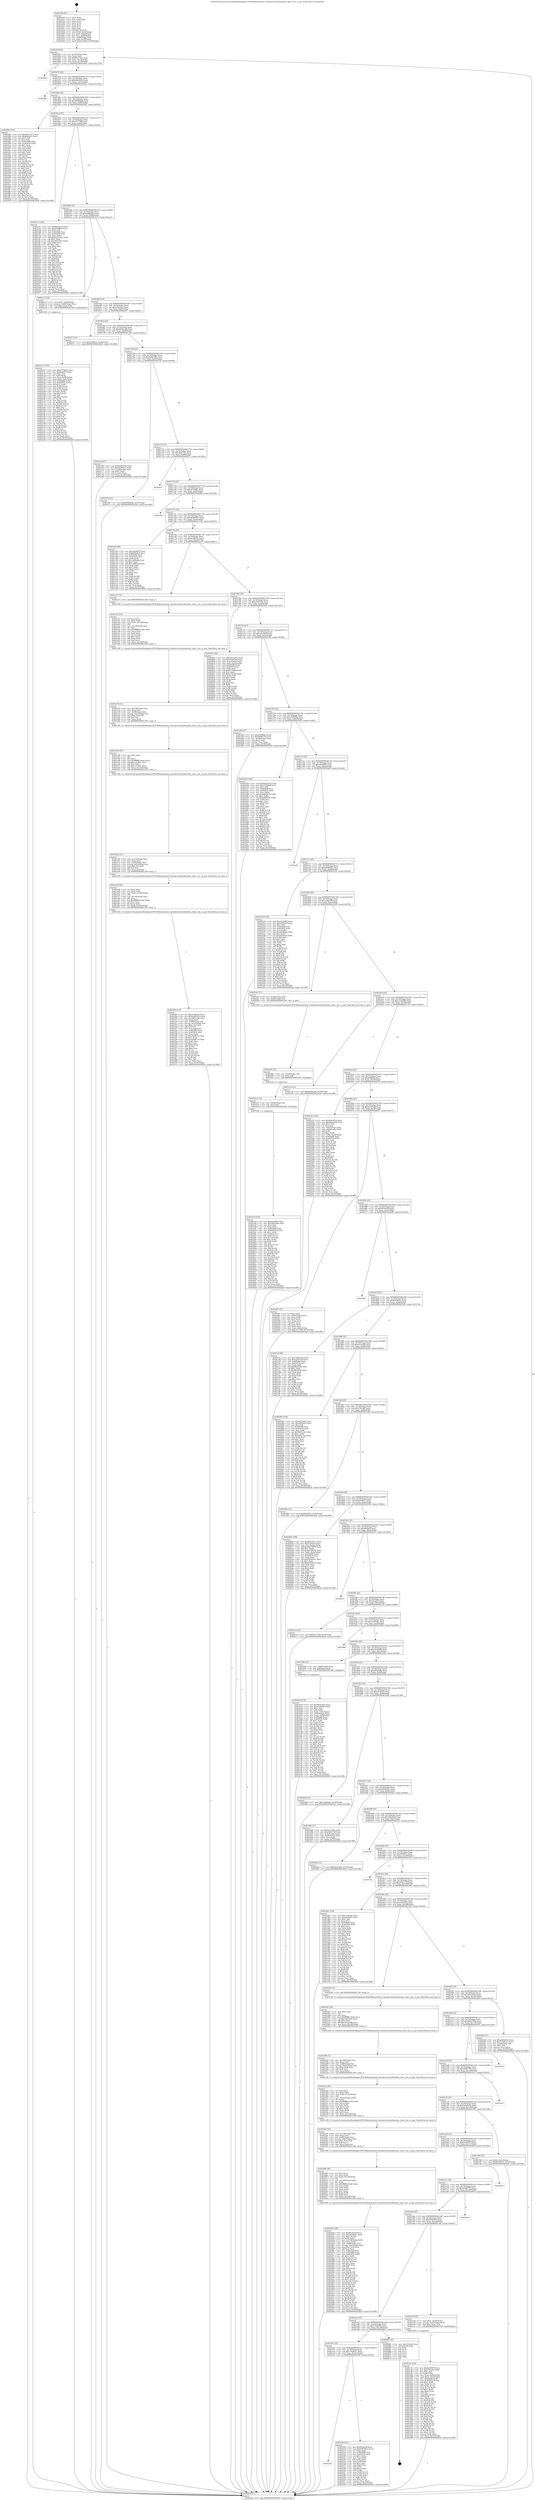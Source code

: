 digraph "0x401630" {
  label = "0x401630 (/mnt/c/Users/mathe/Desktop/tcc/POCII/binaries/extr_linuxdrivershsiclientshsi_char.c_hsc_rx_get_Final-ollvm.out::main(0))"
  labelloc = "t"
  node[shape=record]

  Entry [label="",width=0.3,height=0.3,shape=circle,fillcolor=black,style=filled]
  "0x40165f" [label="{
     0x40165f [23]\l
     | [instrs]\l
     &nbsp;&nbsp;0x40165f \<+3\>: mov -0x70(%rbp),%eax\l
     &nbsp;&nbsp;0x401662 \<+2\>: mov %eax,%ecx\l
     &nbsp;&nbsp;0x401664 \<+6\>: sub $0x861274c1,%ecx\l
     &nbsp;&nbsp;0x40166a \<+3\>: mov %eax,-0x74(%rbp)\l
     &nbsp;&nbsp;0x40166d \<+3\>: mov %ecx,-0x78(%rbp)\l
     &nbsp;&nbsp;0x401670 \<+6\>: je 00000000004029a6 \<main+0x1376\>\l
  }"]
  "0x4029a6" [label="{
     0x4029a6\l
  }", style=dashed]
  "0x401676" [label="{
     0x401676 [22]\l
     | [instrs]\l
     &nbsp;&nbsp;0x401676 \<+5\>: jmp 000000000040167b \<main+0x4b\>\l
     &nbsp;&nbsp;0x40167b \<+3\>: mov -0x74(%rbp),%eax\l
     &nbsp;&nbsp;0x40167e \<+5\>: sub $0x904c4e1b,%eax\l
     &nbsp;&nbsp;0x401683 \<+3\>: mov %eax,-0x7c(%rbp)\l
     &nbsp;&nbsp;0x401686 \<+6\>: je 00000000004029ea \<main+0x13ba\>\l
  }"]
  Exit [label="",width=0.3,height=0.3,shape=circle,fillcolor=black,style=filled,peripheries=2]
  "0x4029ea" [label="{
     0x4029ea\l
  }", style=dashed]
  "0x40168c" [label="{
     0x40168c [22]\l
     | [instrs]\l
     &nbsp;&nbsp;0x40168c \<+5\>: jmp 0000000000401691 \<main+0x61\>\l
     &nbsp;&nbsp;0x401691 \<+3\>: mov -0x74(%rbp),%eax\l
     &nbsp;&nbsp;0x401694 \<+5\>: sub $0x9096bba6,%eax\l
     &nbsp;&nbsp;0x401699 \<+3\>: mov %eax,-0x80(%rbp)\l
     &nbsp;&nbsp;0x40169c \<+6\>: je 0000000000401f84 \<main+0x954\>\l
  }"]
  "0x4025cd" [label="{
     0x4025cd [140]\l
     | [instrs]\l
     &nbsp;&nbsp;0x4025cd \<+5\>: mov $0xe6cb9f83,%eax\l
     &nbsp;&nbsp;0x4025d2 \<+5\>: mov $0x265e4e8e,%ecx\l
     &nbsp;&nbsp;0x4025d7 \<+2\>: mov $0x1,%dl\l
     &nbsp;&nbsp;0x4025d9 \<+3\>: xor %r8d,%r8d\l
     &nbsp;&nbsp;0x4025dc \<+8\>: mov 0x405068,%r9d\l
     &nbsp;&nbsp;0x4025e4 \<+8\>: mov 0x405054,%r10d\l
     &nbsp;&nbsp;0x4025ec \<+4\>: sub $0x1,%r8d\l
     &nbsp;&nbsp;0x4025f0 \<+3\>: mov %r9d,%r11d\l
     &nbsp;&nbsp;0x4025f3 \<+3\>: add %r8d,%r11d\l
     &nbsp;&nbsp;0x4025f6 \<+4\>: imul %r11d,%r9d\l
     &nbsp;&nbsp;0x4025fa \<+4\>: and $0x1,%r9d\l
     &nbsp;&nbsp;0x4025fe \<+4\>: cmp $0x0,%r9d\l
     &nbsp;&nbsp;0x402602 \<+3\>: sete %bl\l
     &nbsp;&nbsp;0x402605 \<+4\>: cmp $0xa,%r10d\l
     &nbsp;&nbsp;0x402609 \<+4\>: setl %r14b\l
     &nbsp;&nbsp;0x40260d \<+3\>: mov %bl,%r15b\l
     &nbsp;&nbsp;0x402610 \<+4\>: xor $0xff,%r15b\l
     &nbsp;&nbsp;0x402614 \<+3\>: mov %r14b,%r12b\l
     &nbsp;&nbsp;0x402617 \<+4\>: xor $0xff,%r12b\l
     &nbsp;&nbsp;0x40261b \<+3\>: xor $0x1,%dl\l
     &nbsp;&nbsp;0x40261e \<+3\>: mov %r15b,%r13b\l
     &nbsp;&nbsp;0x402621 \<+4\>: and $0xff,%r13b\l
     &nbsp;&nbsp;0x402625 \<+2\>: and %dl,%bl\l
     &nbsp;&nbsp;0x402627 \<+3\>: mov %r12b,%sil\l
     &nbsp;&nbsp;0x40262a \<+4\>: and $0xff,%sil\l
     &nbsp;&nbsp;0x40262e \<+3\>: and %dl,%r14b\l
     &nbsp;&nbsp;0x402631 \<+3\>: or %bl,%r13b\l
     &nbsp;&nbsp;0x402634 \<+3\>: or %r14b,%sil\l
     &nbsp;&nbsp;0x402637 \<+3\>: xor %sil,%r13b\l
     &nbsp;&nbsp;0x40263a \<+3\>: or %r12b,%r15b\l
     &nbsp;&nbsp;0x40263d \<+4\>: xor $0xff,%r15b\l
     &nbsp;&nbsp;0x402641 \<+3\>: or $0x1,%dl\l
     &nbsp;&nbsp;0x402644 \<+3\>: and %dl,%r15b\l
     &nbsp;&nbsp;0x402647 \<+3\>: or %r15b,%r13b\l
     &nbsp;&nbsp;0x40264a \<+4\>: test $0x1,%r13b\l
     &nbsp;&nbsp;0x40264e \<+3\>: cmovne %ecx,%eax\l
     &nbsp;&nbsp;0x402651 \<+3\>: mov %eax,-0x70(%rbp)\l
     &nbsp;&nbsp;0x402654 \<+5\>: jmp 0000000000402b28 \<main+0x14f8\>\l
  }"]
  "0x401f84" [label="{
     0x401f84 [134]\l
     | [instrs]\l
     &nbsp;&nbsp;0x401f84 \<+5\>: mov $0x861274c1,%eax\l
     &nbsp;&nbsp;0x401f89 \<+5\>: mov $0x6e64b1c,%ecx\l
     &nbsp;&nbsp;0x401f8e \<+2\>: mov $0x1,%dl\l
     &nbsp;&nbsp;0x401f90 \<+2\>: xor %esi,%esi\l
     &nbsp;&nbsp;0x401f92 \<+7\>: mov 0x405068,%edi\l
     &nbsp;&nbsp;0x401f99 \<+8\>: mov 0x405054,%r8d\l
     &nbsp;&nbsp;0x401fa1 \<+3\>: sub $0x1,%esi\l
     &nbsp;&nbsp;0x401fa4 \<+3\>: mov %edi,%r9d\l
     &nbsp;&nbsp;0x401fa7 \<+3\>: add %esi,%r9d\l
     &nbsp;&nbsp;0x401faa \<+4\>: imul %r9d,%edi\l
     &nbsp;&nbsp;0x401fae \<+3\>: and $0x1,%edi\l
     &nbsp;&nbsp;0x401fb1 \<+3\>: cmp $0x0,%edi\l
     &nbsp;&nbsp;0x401fb4 \<+4\>: sete %r10b\l
     &nbsp;&nbsp;0x401fb8 \<+4\>: cmp $0xa,%r8d\l
     &nbsp;&nbsp;0x401fbc \<+4\>: setl %r11b\l
     &nbsp;&nbsp;0x401fc0 \<+3\>: mov %r10b,%bl\l
     &nbsp;&nbsp;0x401fc3 \<+3\>: xor $0xff,%bl\l
     &nbsp;&nbsp;0x401fc6 \<+3\>: mov %r11b,%r14b\l
     &nbsp;&nbsp;0x401fc9 \<+4\>: xor $0xff,%r14b\l
     &nbsp;&nbsp;0x401fcd \<+3\>: xor $0x1,%dl\l
     &nbsp;&nbsp;0x401fd0 \<+3\>: mov %bl,%r15b\l
     &nbsp;&nbsp;0x401fd3 \<+4\>: and $0xff,%r15b\l
     &nbsp;&nbsp;0x401fd7 \<+3\>: and %dl,%r10b\l
     &nbsp;&nbsp;0x401fda \<+3\>: mov %r14b,%r12b\l
     &nbsp;&nbsp;0x401fdd \<+4\>: and $0xff,%r12b\l
     &nbsp;&nbsp;0x401fe1 \<+3\>: and %dl,%r11b\l
     &nbsp;&nbsp;0x401fe4 \<+3\>: or %r10b,%r15b\l
     &nbsp;&nbsp;0x401fe7 \<+3\>: or %r11b,%r12b\l
     &nbsp;&nbsp;0x401fea \<+3\>: xor %r12b,%r15b\l
     &nbsp;&nbsp;0x401fed \<+3\>: or %r14b,%bl\l
     &nbsp;&nbsp;0x401ff0 \<+3\>: xor $0xff,%bl\l
     &nbsp;&nbsp;0x401ff3 \<+3\>: or $0x1,%dl\l
     &nbsp;&nbsp;0x401ff6 \<+2\>: and %dl,%bl\l
     &nbsp;&nbsp;0x401ff8 \<+3\>: or %bl,%r15b\l
     &nbsp;&nbsp;0x401ffb \<+4\>: test $0x1,%r15b\l
     &nbsp;&nbsp;0x401fff \<+3\>: cmovne %ecx,%eax\l
     &nbsp;&nbsp;0x402002 \<+3\>: mov %eax,-0x70(%rbp)\l
     &nbsp;&nbsp;0x402005 \<+5\>: jmp 0000000000402b28 \<main+0x14f8\>\l
  }"]
  "0x4016a2" [label="{
     0x4016a2 [25]\l
     | [instrs]\l
     &nbsp;&nbsp;0x4016a2 \<+5\>: jmp 00000000004016a7 \<main+0x77\>\l
     &nbsp;&nbsp;0x4016a7 \<+3\>: mov -0x74(%rbp),%eax\l
     &nbsp;&nbsp;0x4016aa \<+5\>: sub $0xa5777f6f,%eax\l
     &nbsp;&nbsp;0x4016af \<+6\>: mov %eax,-0x84(%rbp)\l
     &nbsp;&nbsp;0x4016b5 \<+6\>: je 00000000004021cc \<main+0xb9c\>\l
  }"]
  "0x4025c1" [label="{
     0x4025c1 [12]\l
     | [instrs]\l
     &nbsp;&nbsp;0x4025c1 \<+4\>: mov -0x68(%rbp),%rsi\l
     &nbsp;&nbsp;0x4025c5 \<+3\>: mov %rsi,%rdi\l
     &nbsp;&nbsp;0x4025c8 \<+5\>: call 0000000000401030 \<free@plt\>\l
     | [calls]\l
     &nbsp;&nbsp;0x401030 \{1\} (unknown)\l
  }"]
  "0x4021cc" [label="{
     0x4021cc [144]\l
     | [instrs]\l
     &nbsp;&nbsp;0x4021cc \<+5\>: mov $0x904c4e1b,%eax\l
     &nbsp;&nbsp;0x4021d1 \<+5\>: mov $0xf269ffa4,%ecx\l
     &nbsp;&nbsp;0x4021d6 \<+2\>: mov $0x1,%dl\l
     &nbsp;&nbsp;0x4021d8 \<+7\>: mov 0x405068,%esi\l
     &nbsp;&nbsp;0x4021df \<+7\>: mov 0x405054,%edi\l
     &nbsp;&nbsp;0x4021e6 \<+3\>: mov %esi,%r8d\l
     &nbsp;&nbsp;0x4021e9 \<+7\>: add $0xe057c0d7,%r8d\l
     &nbsp;&nbsp;0x4021f0 \<+4\>: sub $0x1,%r8d\l
     &nbsp;&nbsp;0x4021f4 \<+7\>: sub $0xe057c0d7,%r8d\l
     &nbsp;&nbsp;0x4021fb \<+4\>: imul %r8d,%esi\l
     &nbsp;&nbsp;0x4021ff \<+3\>: and $0x1,%esi\l
     &nbsp;&nbsp;0x402202 \<+3\>: cmp $0x0,%esi\l
     &nbsp;&nbsp;0x402205 \<+4\>: sete %r9b\l
     &nbsp;&nbsp;0x402209 \<+3\>: cmp $0xa,%edi\l
     &nbsp;&nbsp;0x40220c \<+4\>: setl %r10b\l
     &nbsp;&nbsp;0x402210 \<+3\>: mov %r9b,%r11b\l
     &nbsp;&nbsp;0x402213 \<+4\>: xor $0xff,%r11b\l
     &nbsp;&nbsp;0x402217 \<+3\>: mov %r10b,%bl\l
     &nbsp;&nbsp;0x40221a \<+3\>: xor $0xff,%bl\l
     &nbsp;&nbsp;0x40221d \<+3\>: xor $0x0,%dl\l
     &nbsp;&nbsp;0x402220 \<+3\>: mov %r11b,%r14b\l
     &nbsp;&nbsp;0x402223 \<+4\>: and $0x0,%r14b\l
     &nbsp;&nbsp;0x402227 \<+3\>: and %dl,%r9b\l
     &nbsp;&nbsp;0x40222a \<+3\>: mov %bl,%r15b\l
     &nbsp;&nbsp;0x40222d \<+4\>: and $0x0,%r15b\l
     &nbsp;&nbsp;0x402231 \<+3\>: and %dl,%r10b\l
     &nbsp;&nbsp;0x402234 \<+3\>: or %r9b,%r14b\l
     &nbsp;&nbsp;0x402237 \<+3\>: or %r10b,%r15b\l
     &nbsp;&nbsp;0x40223a \<+3\>: xor %r15b,%r14b\l
     &nbsp;&nbsp;0x40223d \<+3\>: or %bl,%r11b\l
     &nbsp;&nbsp;0x402240 \<+4\>: xor $0xff,%r11b\l
     &nbsp;&nbsp;0x402244 \<+3\>: or $0x0,%dl\l
     &nbsp;&nbsp;0x402247 \<+3\>: and %dl,%r11b\l
     &nbsp;&nbsp;0x40224a \<+3\>: or %r11b,%r14b\l
     &nbsp;&nbsp;0x40224d \<+4\>: test $0x1,%r14b\l
     &nbsp;&nbsp;0x402251 \<+3\>: cmovne %ecx,%eax\l
     &nbsp;&nbsp;0x402254 \<+3\>: mov %eax,-0x70(%rbp)\l
     &nbsp;&nbsp;0x402257 \<+5\>: jmp 0000000000402b28 \<main+0x14f8\>\l
  }"]
  "0x4016bb" [label="{
     0x4016bb [25]\l
     | [instrs]\l
     &nbsp;&nbsp;0x4016bb \<+5\>: jmp 00000000004016c0 \<main+0x90\>\l
     &nbsp;&nbsp;0x4016c0 \<+3\>: mov -0x74(%rbp),%eax\l
     &nbsp;&nbsp;0x4016c3 \<+5\>: sub $0xabf6bdcb,%eax\l
     &nbsp;&nbsp;0x4016c8 \<+6\>: mov %eax,-0x88(%rbp)\l
     &nbsp;&nbsp;0x4016ce \<+6\>: je 0000000000402113 \<main+0xae3\>\l
  }"]
  "0x4025b5" [label="{
     0x4025b5 [12]\l
     | [instrs]\l
     &nbsp;&nbsp;0x4025b5 \<+4\>: mov -0x58(%rbp),%rsi\l
     &nbsp;&nbsp;0x4025b9 \<+3\>: mov %rsi,%rdi\l
     &nbsp;&nbsp;0x4025bc \<+5\>: call 0000000000401030 \<free@plt\>\l
     | [calls]\l
     &nbsp;&nbsp;0x401030 \{1\} (unknown)\l
  }"]
  "0x402113" [label="{
     0x402113 [20]\l
     | [instrs]\l
     &nbsp;&nbsp;0x402113 \<+7\>: movl $0x1,-0x60(%rbp)\l
     &nbsp;&nbsp;0x40211a \<+4\>: movslq -0x60(%rbp),%rax\l
     &nbsp;&nbsp;0x40211e \<+4\>: imul $0xc,%rax,%rdi\l
     &nbsp;&nbsp;0x402122 \<+5\>: call 0000000000401050 \<malloc@plt\>\l
     | [calls]\l
     &nbsp;&nbsp;0x401050 \{1\} (unknown)\l
  }"]
  "0x4016d4" [label="{
     0x4016d4 [25]\l
     | [instrs]\l
     &nbsp;&nbsp;0x4016d4 \<+5\>: jmp 00000000004016d9 \<main+0xa9\>\l
     &nbsp;&nbsp;0x4016d9 \<+3\>: mov -0x74(%rbp),%eax\l
     &nbsp;&nbsp;0x4016dc \<+5\>: sub $0xb7465fce,%eax\l
     &nbsp;&nbsp;0x4016e1 \<+6\>: mov %eax,-0x8c(%rbp)\l
     &nbsp;&nbsp;0x4016e7 \<+6\>: je 0000000000402077 \<main+0xa47\>\l
  }"]
  "0x402442" [label="{
     0x402442 [169]\l
     | [instrs]\l
     &nbsp;&nbsp;0x402442 \<+5\>: mov $0xf916a30f,%ecx\l
     &nbsp;&nbsp;0x402447 \<+5\>: mov $0x2fd3b20c,%edx\l
     &nbsp;&nbsp;0x40244c \<+3\>: mov $0x1,%r10b\l
     &nbsp;&nbsp;0x40244f \<+3\>: xor %r8d,%r8d\l
     &nbsp;&nbsp;0x402452 \<+7\>: mov -0x158(%rbp),%r9d\l
     &nbsp;&nbsp;0x402459 \<+4\>: imul %eax,%r9d\l
     &nbsp;&nbsp;0x40245d \<+4\>: mov -0x68(%rbp),%rsi\l
     &nbsp;&nbsp;0x402461 \<+4\>: movslq -0x6c(%rbp),%rdi\l
     &nbsp;&nbsp;0x402465 \<+4\>: imul $0xc,%rdi,%rdi\l
     &nbsp;&nbsp;0x402469 \<+3\>: add %rdi,%rsi\l
     &nbsp;&nbsp;0x40246c \<+4\>: mov %r9d,0x8(%rsi)\l
     &nbsp;&nbsp;0x402470 \<+7\>: mov 0x405068,%eax\l
     &nbsp;&nbsp;0x402477 \<+8\>: mov 0x405054,%r9d\l
     &nbsp;&nbsp;0x40247f \<+4\>: sub $0x1,%r8d\l
     &nbsp;&nbsp;0x402483 \<+3\>: mov %eax,%r11d\l
     &nbsp;&nbsp;0x402486 \<+3\>: add %r8d,%r11d\l
     &nbsp;&nbsp;0x402489 \<+4\>: imul %r11d,%eax\l
     &nbsp;&nbsp;0x40248d \<+3\>: and $0x1,%eax\l
     &nbsp;&nbsp;0x402490 \<+3\>: cmp $0x0,%eax\l
     &nbsp;&nbsp;0x402493 \<+3\>: sete %bl\l
     &nbsp;&nbsp;0x402496 \<+4\>: cmp $0xa,%r9d\l
     &nbsp;&nbsp;0x40249a \<+4\>: setl %r14b\l
     &nbsp;&nbsp;0x40249e \<+3\>: mov %bl,%r15b\l
     &nbsp;&nbsp;0x4024a1 \<+4\>: xor $0xff,%r15b\l
     &nbsp;&nbsp;0x4024a5 \<+3\>: mov %r14b,%r12b\l
     &nbsp;&nbsp;0x4024a8 \<+4\>: xor $0xff,%r12b\l
     &nbsp;&nbsp;0x4024ac \<+4\>: xor $0x1,%r10b\l
     &nbsp;&nbsp;0x4024b0 \<+3\>: mov %r15b,%r13b\l
     &nbsp;&nbsp;0x4024b3 \<+4\>: and $0xff,%r13b\l
     &nbsp;&nbsp;0x4024b7 \<+3\>: and %r10b,%bl\l
     &nbsp;&nbsp;0x4024ba \<+3\>: mov %r12b,%al\l
     &nbsp;&nbsp;0x4024bd \<+2\>: and $0xff,%al\l
     &nbsp;&nbsp;0x4024bf \<+3\>: and %r10b,%r14b\l
     &nbsp;&nbsp;0x4024c2 \<+3\>: or %bl,%r13b\l
     &nbsp;&nbsp;0x4024c5 \<+3\>: or %r14b,%al\l
     &nbsp;&nbsp;0x4024c8 \<+3\>: xor %al,%r13b\l
     &nbsp;&nbsp;0x4024cb \<+3\>: or %r12b,%r15b\l
     &nbsp;&nbsp;0x4024ce \<+4\>: xor $0xff,%r15b\l
     &nbsp;&nbsp;0x4024d2 \<+4\>: or $0x1,%r10b\l
     &nbsp;&nbsp;0x4024d6 \<+3\>: and %r10b,%r15b\l
     &nbsp;&nbsp;0x4024d9 \<+3\>: or %r15b,%r13b\l
     &nbsp;&nbsp;0x4024dc \<+4\>: test $0x1,%r13b\l
     &nbsp;&nbsp;0x4024e0 \<+3\>: cmovne %edx,%ecx\l
     &nbsp;&nbsp;0x4024e3 \<+3\>: mov %ecx,-0x70(%rbp)\l
     &nbsp;&nbsp;0x4024e6 \<+5\>: jmp 0000000000402b28 \<main+0x14f8\>\l
  }"]
  "0x402077" [label="{
     0x402077 [12]\l
     | [instrs]\l
     &nbsp;&nbsp;0x402077 \<+7\>: movl $0x2f1f953c,-0x70(%rbp)\l
     &nbsp;&nbsp;0x40207e \<+5\>: jmp 0000000000402b28 \<main+0x14f8\>\l
  }"]
  "0x4016ed" [label="{
     0x4016ed [25]\l
     | [instrs]\l
     &nbsp;&nbsp;0x4016ed \<+5\>: jmp 00000000004016f2 \<main+0xc2\>\l
     &nbsp;&nbsp;0x4016f2 \<+3\>: mov -0x74(%rbp),%eax\l
     &nbsp;&nbsp;0x4016f5 \<+5\>: sub $0xb9391add,%eax\l
     &nbsp;&nbsp;0x4016fa \<+6\>: mov %eax,-0x90(%rbp)\l
     &nbsp;&nbsp;0x401700 \<+6\>: je 0000000000401c6a \<main+0x63a\>\l
  }"]
  "0x402408" [label="{
     0x402408 [58]\l
     | [instrs]\l
     &nbsp;&nbsp;0x402408 \<+2\>: xor %ecx,%ecx\l
     &nbsp;&nbsp;0x40240a \<+5\>: mov $0x2,%edx\l
     &nbsp;&nbsp;0x40240f \<+6\>: mov %edx,-0x154(%rbp)\l
     &nbsp;&nbsp;0x402415 \<+1\>: cltd\l
     &nbsp;&nbsp;0x402416 \<+7\>: mov -0x154(%rbp),%r8d\l
     &nbsp;&nbsp;0x40241d \<+3\>: idiv %r8d\l
     &nbsp;&nbsp;0x402420 \<+6\>: imul $0xfffffffe,%edx,%edx\l
     &nbsp;&nbsp;0x402426 \<+3\>: mov %ecx,%r9d\l
     &nbsp;&nbsp;0x402429 \<+3\>: sub %edx,%r9d\l
     &nbsp;&nbsp;0x40242c \<+2\>: mov %ecx,%edx\l
     &nbsp;&nbsp;0x40242e \<+3\>: sub $0x1,%edx\l
     &nbsp;&nbsp;0x402431 \<+3\>: add %edx,%r9d\l
     &nbsp;&nbsp;0x402434 \<+3\>: sub %r9d,%ecx\l
     &nbsp;&nbsp;0x402437 \<+6\>: mov %ecx,-0x158(%rbp)\l
     &nbsp;&nbsp;0x40243d \<+5\>: call 0000000000401160 \<next_i\>\l
     | [calls]\l
     &nbsp;&nbsp;0x401160 \{1\} (/mnt/c/Users/mathe/Desktop/tcc/POCII/binaries/extr_linuxdrivershsiclientshsi_char.c_hsc_rx_get_Final-ollvm.out::next_i)\l
  }"]
  "0x401c6a" [label="{
     0x401c6a [27]\l
     | [instrs]\l
     &nbsp;&nbsp;0x401c6a \<+5\>: mov $0x6e946759,%eax\l
     &nbsp;&nbsp;0x401c6f \<+5\>: mov $0xdd389557,%ecx\l
     &nbsp;&nbsp;0x401c74 \<+3\>: mov -0x34(%rbp),%edx\l
     &nbsp;&nbsp;0x401c77 \<+3\>: cmp $0x0,%edx\l
     &nbsp;&nbsp;0x401c7a \<+3\>: cmove %ecx,%eax\l
     &nbsp;&nbsp;0x401c7d \<+3\>: mov %eax,-0x70(%rbp)\l
     &nbsp;&nbsp;0x401c80 \<+5\>: jmp 0000000000402b28 \<main+0x14f8\>\l
  }"]
  "0x401706" [label="{
     0x401706 [25]\l
     | [instrs]\l
     &nbsp;&nbsp;0x401706 \<+5\>: jmp 000000000040170b \<main+0xdb\>\l
     &nbsp;&nbsp;0x40170b \<+3\>: mov -0x74(%rbp),%eax\l
     &nbsp;&nbsp;0x40170e \<+5\>: sub $0xba8053b3,%eax\l
     &nbsp;&nbsp;0x401713 \<+6\>: mov %eax,-0x94(%rbp)\l
     &nbsp;&nbsp;0x401719 \<+6\>: je 0000000000401f78 \<main+0x948\>\l
  }"]
  "0x4023e8" [label="{
     0x4023e8 [32]\l
     | [instrs]\l
     &nbsp;&nbsp;0x4023e8 \<+6\>: mov -0x150(%rbp),%ecx\l
     &nbsp;&nbsp;0x4023ee \<+3\>: imul %eax,%ecx\l
     &nbsp;&nbsp;0x4023f1 \<+4\>: mov -0x68(%rbp),%rsi\l
     &nbsp;&nbsp;0x4023f5 \<+4\>: movslq -0x6c(%rbp),%rdi\l
     &nbsp;&nbsp;0x4023f9 \<+4\>: imul $0xc,%rdi,%rdi\l
     &nbsp;&nbsp;0x4023fd \<+3\>: add %rdi,%rsi\l
     &nbsp;&nbsp;0x402400 \<+3\>: mov %ecx,0x4(%rsi)\l
     &nbsp;&nbsp;0x402403 \<+5\>: call 0000000000401160 \<next_i\>\l
     | [calls]\l
     &nbsp;&nbsp;0x401160 \{1\} (/mnt/c/Users/mathe/Desktop/tcc/POCII/binaries/extr_linuxdrivershsiclientshsi_char.c_hsc_rx_get_Final-ollvm.out::next_i)\l
  }"]
  "0x401f78" [label="{
     0x401f78 [12]\l
     | [instrs]\l
     &nbsp;&nbsp;0x401f78 \<+7\>: movl $0x9096bba6,-0x70(%rbp)\l
     &nbsp;&nbsp;0x401f7f \<+5\>: jmp 0000000000402b28 \<main+0x14f8\>\l
  }"]
  "0x40171f" [label="{
     0x40171f [25]\l
     | [instrs]\l
     &nbsp;&nbsp;0x40171f \<+5\>: jmp 0000000000401724 \<main+0xf4\>\l
     &nbsp;&nbsp;0x401724 \<+3\>: mov -0x74(%rbp),%eax\l
     &nbsp;&nbsp;0x401727 \<+5\>: sub $0xcfad170e,%eax\l
     &nbsp;&nbsp;0x40172c \<+6\>: mov %eax,-0x98(%rbp)\l
     &nbsp;&nbsp;0x401732 \<+6\>: je 0000000000402671 \<main+0x1041\>\l
  }"]
  "0x4023ae" [label="{
     0x4023ae [58]\l
     | [instrs]\l
     &nbsp;&nbsp;0x4023ae \<+2\>: xor %ecx,%ecx\l
     &nbsp;&nbsp;0x4023b0 \<+5\>: mov $0x2,%edx\l
     &nbsp;&nbsp;0x4023b5 \<+6\>: mov %edx,-0x14c(%rbp)\l
     &nbsp;&nbsp;0x4023bb \<+1\>: cltd\l
     &nbsp;&nbsp;0x4023bc \<+7\>: mov -0x14c(%rbp),%r8d\l
     &nbsp;&nbsp;0x4023c3 \<+3\>: idiv %r8d\l
     &nbsp;&nbsp;0x4023c6 \<+6\>: imul $0xfffffffe,%edx,%edx\l
     &nbsp;&nbsp;0x4023cc \<+3\>: mov %ecx,%r9d\l
     &nbsp;&nbsp;0x4023cf \<+3\>: sub %edx,%r9d\l
     &nbsp;&nbsp;0x4023d2 \<+2\>: mov %ecx,%edx\l
     &nbsp;&nbsp;0x4023d4 \<+3\>: sub $0x1,%edx\l
     &nbsp;&nbsp;0x4023d7 \<+3\>: add %edx,%r9d\l
     &nbsp;&nbsp;0x4023da \<+3\>: sub %r9d,%ecx\l
     &nbsp;&nbsp;0x4023dd \<+6\>: mov %ecx,-0x150(%rbp)\l
     &nbsp;&nbsp;0x4023e3 \<+5\>: call 0000000000401160 \<next_i\>\l
     | [calls]\l
     &nbsp;&nbsp;0x401160 \{1\} (/mnt/c/Users/mathe/Desktop/tcc/POCII/binaries/extr_linuxdrivershsiclientshsi_char.c_hsc_rx_get_Final-ollvm.out::next_i)\l
  }"]
  "0x402671" [label="{
     0x402671\l
  }", style=dashed]
  "0x401738" [label="{
     0x401738 [25]\l
     | [instrs]\l
     &nbsp;&nbsp;0x401738 \<+5\>: jmp 000000000040173d \<main+0x10d\>\l
     &nbsp;&nbsp;0x40173d \<+3\>: mov -0x74(%rbp),%eax\l
     &nbsp;&nbsp;0x401740 \<+5\>: sub $0xd473fe8c,%eax\l
     &nbsp;&nbsp;0x401745 \<+6\>: mov %eax,-0x9c(%rbp)\l
     &nbsp;&nbsp;0x40174b \<+6\>: je 00000000004029bf \<main+0x138f\>\l
  }"]
  "0x40238f" [label="{
     0x40238f [31]\l
     | [instrs]\l
     &nbsp;&nbsp;0x40238f \<+6\>: mov -0x148(%rbp),%ecx\l
     &nbsp;&nbsp;0x402395 \<+3\>: imul %eax,%ecx\l
     &nbsp;&nbsp;0x402398 \<+4\>: mov -0x68(%rbp),%rsi\l
     &nbsp;&nbsp;0x40239c \<+4\>: movslq -0x6c(%rbp),%rdi\l
     &nbsp;&nbsp;0x4023a0 \<+4\>: imul $0xc,%rdi,%rdi\l
     &nbsp;&nbsp;0x4023a4 \<+3\>: add %rdi,%rsi\l
     &nbsp;&nbsp;0x4023a7 \<+2\>: mov %ecx,(%rsi)\l
     &nbsp;&nbsp;0x4023a9 \<+5\>: call 0000000000401160 \<next_i\>\l
     | [calls]\l
     &nbsp;&nbsp;0x401160 \{1\} (/mnt/c/Users/mathe/Desktop/tcc/POCII/binaries/extr_linuxdrivershsiclientshsi_char.c_hsc_rx_get_Final-ollvm.out::next_i)\l
  }"]
  "0x4029bf" [label="{
     0x4029bf\l
  }", style=dashed]
  "0x401751" [label="{
     0x401751 [25]\l
     | [instrs]\l
     &nbsp;&nbsp;0x401751 \<+5\>: jmp 0000000000401756 \<main+0x126\>\l
     &nbsp;&nbsp;0x401756 \<+3\>: mov -0x74(%rbp),%eax\l
     &nbsp;&nbsp;0x401759 \<+5\>: sub $0xdd389557,%eax\l
     &nbsp;&nbsp;0x40175e \<+6\>: mov %eax,-0xa0(%rbp)\l
     &nbsp;&nbsp;0x401764 \<+6\>: je 0000000000401c85 \<main+0x655\>\l
  }"]
  "0x402367" [label="{
     0x402367 [40]\l
     | [instrs]\l
     &nbsp;&nbsp;0x402367 \<+5\>: mov $0x2,%ecx\l
     &nbsp;&nbsp;0x40236c \<+1\>: cltd\l
     &nbsp;&nbsp;0x40236d \<+2\>: idiv %ecx\l
     &nbsp;&nbsp;0x40236f \<+6\>: imul $0xfffffffe,%edx,%ecx\l
     &nbsp;&nbsp;0x402375 \<+6\>: sub $0x3c020cbb,%ecx\l
     &nbsp;&nbsp;0x40237b \<+3\>: add $0x1,%ecx\l
     &nbsp;&nbsp;0x40237e \<+6\>: add $0x3c020cbb,%ecx\l
     &nbsp;&nbsp;0x402384 \<+6\>: mov %ecx,-0x148(%rbp)\l
     &nbsp;&nbsp;0x40238a \<+5\>: call 0000000000401160 \<next_i\>\l
     | [calls]\l
     &nbsp;&nbsp;0x401160 \{1\} (/mnt/c/Users/mathe/Desktop/tcc/POCII/binaries/extr_linuxdrivershsiclientshsi_char.c_hsc_rx_get_Final-ollvm.out::next_i)\l
  }"]
  "0x401c85" [label="{
     0x401c85 [88]\l
     | [instrs]\l
     &nbsp;&nbsp;0x401c85 \<+5\>: mov $0x6a50997f,%eax\l
     &nbsp;&nbsp;0x401c8a \<+5\>: mov $0x6f58a4c6,%ecx\l
     &nbsp;&nbsp;0x401c8f \<+7\>: mov 0x405068,%edx\l
     &nbsp;&nbsp;0x401c96 \<+7\>: mov 0x405054,%esi\l
     &nbsp;&nbsp;0x401c9d \<+2\>: mov %edx,%edi\l
     &nbsp;&nbsp;0x401c9f \<+6\>: sub $0x1ad9cade,%edi\l
     &nbsp;&nbsp;0x401ca5 \<+3\>: sub $0x1,%edi\l
     &nbsp;&nbsp;0x401ca8 \<+6\>: add $0x1ad9cade,%edi\l
     &nbsp;&nbsp;0x401cae \<+3\>: imul %edi,%edx\l
     &nbsp;&nbsp;0x401cb1 \<+3\>: and $0x1,%edx\l
     &nbsp;&nbsp;0x401cb4 \<+3\>: cmp $0x0,%edx\l
     &nbsp;&nbsp;0x401cb7 \<+4\>: sete %r8b\l
     &nbsp;&nbsp;0x401cbb \<+3\>: cmp $0xa,%esi\l
     &nbsp;&nbsp;0x401cbe \<+4\>: setl %r9b\l
     &nbsp;&nbsp;0x401cc2 \<+3\>: mov %r8b,%r10b\l
     &nbsp;&nbsp;0x401cc5 \<+3\>: and %r9b,%r10b\l
     &nbsp;&nbsp;0x401cc8 \<+3\>: xor %r9b,%r8b\l
     &nbsp;&nbsp;0x401ccb \<+3\>: or %r8b,%r10b\l
     &nbsp;&nbsp;0x401cce \<+4\>: test $0x1,%r10b\l
     &nbsp;&nbsp;0x401cd2 \<+3\>: cmovne %ecx,%eax\l
     &nbsp;&nbsp;0x401cd5 \<+3\>: mov %eax,-0x70(%rbp)\l
     &nbsp;&nbsp;0x401cd8 \<+5\>: jmp 0000000000402b28 \<main+0x14f8\>\l
  }"]
  "0x40176a" [label="{
     0x40176a [25]\l
     | [instrs]\l
     &nbsp;&nbsp;0x40176a \<+5\>: jmp 000000000040176f \<main+0x13f\>\l
     &nbsp;&nbsp;0x40176f \<+3\>: mov -0x74(%rbp),%eax\l
     &nbsp;&nbsp;0x401772 \<+5\>: sub $0xde3f635c,%eax\l
     &nbsp;&nbsp;0x401777 \<+6\>: mov %eax,-0xa4(%rbp)\l
     &nbsp;&nbsp;0x40177d \<+6\>: je 0000000000401e37 \<main+0x807\>\l
  }"]
  "0x401ad5" [label="{
     0x401ad5\l
  }", style=dashed]
  "0x401e37" [label="{
     0x401e37 [5]\l
     | [instrs]\l
     &nbsp;&nbsp;0x401e37 \<+5\>: call 0000000000401160 \<next_i\>\l
     | [calls]\l
     &nbsp;&nbsp;0x401160 \{1\} (/mnt/c/Users/mathe/Desktop/tcc/POCII/binaries/extr_linuxdrivershsiclientshsi_char.c_hsc_rx_get_Final-ollvm.out::next_i)\l
  }"]
  "0x401783" [label="{
     0x401783 [25]\l
     | [instrs]\l
     &nbsp;&nbsp;0x401783 \<+5\>: jmp 0000000000401788 \<main+0x158\>\l
     &nbsp;&nbsp;0x401788 \<+3\>: mov -0x74(%rbp),%eax\l
     &nbsp;&nbsp;0x40178b \<+5\>: sub $0xe20f7039,%eax\l
     &nbsp;&nbsp;0x401790 \<+6\>: mov %eax,-0xa8(%rbp)\l
     &nbsp;&nbsp;0x401796 \<+6\>: je 0000000000402803 \<main+0x11d3\>\l
  }"]
  "0x40230f" [label="{
     0x40230f [83]\l
     | [instrs]\l
     &nbsp;&nbsp;0x40230f \<+5\>: mov $0xf916a30f,%eax\l
     &nbsp;&nbsp;0x402314 \<+5\>: mov $0x436358c2,%ecx\l
     &nbsp;&nbsp;0x402319 \<+2\>: xor %edx,%edx\l
     &nbsp;&nbsp;0x40231b \<+7\>: mov 0x405068,%esi\l
     &nbsp;&nbsp;0x402322 \<+7\>: mov 0x405054,%edi\l
     &nbsp;&nbsp;0x402329 \<+3\>: sub $0x1,%edx\l
     &nbsp;&nbsp;0x40232c \<+3\>: mov %esi,%r8d\l
     &nbsp;&nbsp;0x40232f \<+3\>: add %edx,%r8d\l
     &nbsp;&nbsp;0x402332 \<+4\>: imul %r8d,%esi\l
     &nbsp;&nbsp;0x402336 \<+3\>: and $0x1,%esi\l
     &nbsp;&nbsp;0x402339 \<+3\>: cmp $0x0,%esi\l
     &nbsp;&nbsp;0x40233c \<+4\>: sete %r9b\l
     &nbsp;&nbsp;0x402340 \<+3\>: cmp $0xa,%edi\l
     &nbsp;&nbsp;0x402343 \<+4\>: setl %r10b\l
     &nbsp;&nbsp;0x402347 \<+3\>: mov %r9b,%r11b\l
     &nbsp;&nbsp;0x40234a \<+3\>: and %r10b,%r11b\l
     &nbsp;&nbsp;0x40234d \<+3\>: xor %r10b,%r9b\l
     &nbsp;&nbsp;0x402350 \<+3\>: or %r9b,%r11b\l
     &nbsp;&nbsp;0x402353 \<+4\>: test $0x1,%r11b\l
     &nbsp;&nbsp;0x402357 \<+3\>: cmovne %ecx,%eax\l
     &nbsp;&nbsp;0x40235a \<+3\>: mov %eax,-0x70(%rbp)\l
     &nbsp;&nbsp;0x40235d \<+5\>: jmp 0000000000402b28 \<main+0x14f8\>\l
  }"]
  "0x402803" [label="{
     0x402803 [94]\l
     | [instrs]\l
     &nbsp;&nbsp;0x402803 \<+5\>: mov $0x7d220518,%eax\l
     &nbsp;&nbsp;0x402808 \<+5\>: mov $0x75af520d,%ecx\l
     &nbsp;&nbsp;0x40280d \<+3\>: mov -0x3c(%rbp),%edx\l
     &nbsp;&nbsp;0x402810 \<+3\>: mov %edx,-0x2c(%rbp)\l
     &nbsp;&nbsp;0x402813 \<+7\>: mov 0x405068,%edx\l
     &nbsp;&nbsp;0x40281a \<+7\>: mov 0x405054,%esi\l
     &nbsp;&nbsp;0x402821 \<+2\>: mov %edx,%edi\l
     &nbsp;&nbsp;0x402823 \<+6\>: sub $0xb770e8ef,%edi\l
     &nbsp;&nbsp;0x402829 \<+3\>: sub $0x1,%edi\l
     &nbsp;&nbsp;0x40282c \<+6\>: add $0xb770e8ef,%edi\l
     &nbsp;&nbsp;0x402832 \<+3\>: imul %edi,%edx\l
     &nbsp;&nbsp;0x402835 \<+3\>: and $0x1,%edx\l
     &nbsp;&nbsp;0x402838 \<+3\>: cmp $0x0,%edx\l
     &nbsp;&nbsp;0x40283b \<+4\>: sete %r8b\l
     &nbsp;&nbsp;0x40283f \<+3\>: cmp $0xa,%esi\l
     &nbsp;&nbsp;0x402842 \<+4\>: setl %r9b\l
     &nbsp;&nbsp;0x402846 \<+3\>: mov %r8b,%r10b\l
     &nbsp;&nbsp;0x402849 \<+3\>: and %r9b,%r10b\l
     &nbsp;&nbsp;0x40284c \<+3\>: xor %r9b,%r8b\l
     &nbsp;&nbsp;0x40284f \<+3\>: or %r8b,%r10b\l
     &nbsp;&nbsp;0x402852 \<+4\>: test $0x1,%r10b\l
     &nbsp;&nbsp;0x402856 \<+3\>: cmovne %ecx,%eax\l
     &nbsp;&nbsp;0x402859 \<+3\>: mov %eax,-0x70(%rbp)\l
     &nbsp;&nbsp;0x40285c \<+5\>: jmp 0000000000402b28 \<main+0x14f8\>\l
  }"]
  "0x40179c" [label="{
     0x40179c [25]\l
     | [instrs]\l
     &nbsp;&nbsp;0x40179c \<+5\>: jmp 00000000004017a1 \<main+0x171\>\l
     &nbsp;&nbsp;0x4017a1 \<+3\>: mov -0x74(%rbp),%eax\l
     &nbsp;&nbsp;0x4017a4 \<+5\>: sub $0xe2ce5b3f,%eax\l
     &nbsp;&nbsp;0x4017a9 \<+6\>: mov %eax,-0xac(%rbp)\l
     &nbsp;&nbsp;0x4017af \<+6\>: je 0000000000401af8 \<main+0x4c8\>\l
  }"]
  "0x401abc" [label="{
     0x401abc [25]\l
     | [instrs]\l
     &nbsp;&nbsp;0x401abc \<+5\>: jmp 0000000000401ac1 \<main+0x491\>\l
     &nbsp;&nbsp;0x401ac1 \<+3\>: mov -0x74(%rbp),%eax\l
     &nbsp;&nbsp;0x401ac4 \<+5\>: sub $0x7c9a8a17,%eax\l
     &nbsp;&nbsp;0x401ac9 \<+6\>: mov %eax,-0x12c(%rbp)\l
     &nbsp;&nbsp;0x401acf \<+6\>: je 000000000040230f \<main+0xcdf\>\l
  }"]
  "0x401af8" [label="{
     0x401af8 [27]\l
     | [instrs]\l
     &nbsp;&nbsp;0x401af8 \<+5\>: mov $0xe30899ba,%eax\l
     &nbsp;&nbsp;0x401afd \<+5\>: mov $0x4d98c70d,%ecx\l
     &nbsp;&nbsp;0x401b02 \<+3\>: mov -0x38(%rbp),%edx\l
     &nbsp;&nbsp;0x401b05 \<+3\>: cmp $0x2,%edx\l
     &nbsp;&nbsp;0x401b08 \<+3\>: cmovne %ecx,%eax\l
     &nbsp;&nbsp;0x401b0b \<+3\>: mov %eax,-0x70(%rbp)\l
     &nbsp;&nbsp;0x401b0e \<+5\>: jmp 0000000000402b28 \<main+0x14f8\>\l
  }"]
  "0x4017b5" [label="{
     0x4017b5 [25]\l
     | [instrs]\l
     &nbsp;&nbsp;0x4017b5 \<+5\>: jmp 00000000004017ba \<main+0x18a\>\l
     &nbsp;&nbsp;0x4017ba \<+3\>: mov -0x74(%rbp),%eax\l
     &nbsp;&nbsp;0x4017bd \<+5\>: sub $0xe30899ba,%eax\l
     &nbsp;&nbsp;0x4017c2 \<+6\>: mov %eax,-0xb0(%rbp)\l
     &nbsp;&nbsp;0x4017c8 \<+6\>: je 0000000000401b2b \<main+0x4fb\>\l
  }"]
  "0x402b28" [label="{
     0x402b28 [5]\l
     | [instrs]\l
     &nbsp;&nbsp;0x402b28 \<+5\>: jmp 000000000040165f \<main+0x2f\>\l
  }"]
  "0x401630" [label="{
     0x401630 [47]\l
     | [instrs]\l
     &nbsp;&nbsp;0x401630 \<+1\>: push %rbp\l
     &nbsp;&nbsp;0x401631 \<+3\>: mov %rsp,%rbp\l
     &nbsp;&nbsp;0x401634 \<+2\>: push %r15\l
     &nbsp;&nbsp;0x401636 \<+2\>: push %r14\l
     &nbsp;&nbsp;0x401638 \<+2\>: push %r13\l
     &nbsp;&nbsp;0x40163a \<+2\>: push %r12\l
     &nbsp;&nbsp;0x40163c \<+1\>: push %rbx\l
     &nbsp;&nbsp;0x40163d \<+7\>: sub $0x158,%rsp\l
     &nbsp;&nbsp;0x401644 \<+7\>: movl $0x0,-0x3c(%rbp)\l
     &nbsp;&nbsp;0x40164b \<+3\>: mov %edi,-0x40(%rbp)\l
     &nbsp;&nbsp;0x40164e \<+4\>: mov %rsi,-0x48(%rbp)\l
     &nbsp;&nbsp;0x401652 \<+3\>: mov -0x40(%rbp),%edi\l
     &nbsp;&nbsp;0x401655 \<+3\>: mov %edi,-0x38(%rbp)\l
     &nbsp;&nbsp;0x401658 \<+7\>: movl $0xe2ce5b3f,-0x70(%rbp)\l
  }"]
  "0x402861" [label="{
     0x402861 [21]\l
     | [instrs]\l
     &nbsp;&nbsp;0x402861 \<+3\>: mov -0x2c(%rbp),%eax\l
     &nbsp;&nbsp;0x402864 \<+7\>: add $0x158,%rsp\l
     &nbsp;&nbsp;0x40286b \<+1\>: pop %rbx\l
     &nbsp;&nbsp;0x40286c \<+2\>: pop %r12\l
     &nbsp;&nbsp;0x40286e \<+2\>: pop %r13\l
     &nbsp;&nbsp;0x402870 \<+2\>: pop %r14\l
     &nbsp;&nbsp;0x402872 \<+2\>: pop %r15\l
     &nbsp;&nbsp;0x402874 \<+1\>: pop %rbp\l
     &nbsp;&nbsp;0x402875 \<+1\>: ret\l
  }"]
  "0x401b2b" [label="{
     0x401b2b [144]\l
     | [instrs]\l
     &nbsp;&nbsp;0x401b2b \<+5\>: mov $0x4beb7634,%eax\l
     &nbsp;&nbsp;0x401b30 \<+5\>: mov $0x22328b8f,%ecx\l
     &nbsp;&nbsp;0x401b35 \<+2\>: mov $0x1,%dl\l
     &nbsp;&nbsp;0x401b37 \<+7\>: mov 0x405068,%esi\l
     &nbsp;&nbsp;0x401b3e \<+7\>: mov 0x405054,%edi\l
     &nbsp;&nbsp;0x401b45 \<+3\>: mov %esi,%r8d\l
     &nbsp;&nbsp;0x401b48 \<+7\>: add $0xddb827fa,%r8d\l
     &nbsp;&nbsp;0x401b4f \<+4\>: sub $0x1,%r8d\l
     &nbsp;&nbsp;0x401b53 \<+7\>: sub $0xddb827fa,%r8d\l
     &nbsp;&nbsp;0x401b5a \<+4\>: imul %r8d,%esi\l
     &nbsp;&nbsp;0x401b5e \<+3\>: and $0x1,%esi\l
     &nbsp;&nbsp;0x401b61 \<+3\>: cmp $0x0,%esi\l
     &nbsp;&nbsp;0x401b64 \<+4\>: sete %r9b\l
     &nbsp;&nbsp;0x401b68 \<+3\>: cmp $0xa,%edi\l
     &nbsp;&nbsp;0x401b6b \<+4\>: setl %r10b\l
     &nbsp;&nbsp;0x401b6f \<+3\>: mov %r9b,%r11b\l
     &nbsp;&nbsp;0x401b72 \<+4\>: xor $0xff,%r11b\l
     &nbsp;&nbsp;0x401b76 \<+3\>: mov %r10b,%bl\l
     &nbsp;&nbsp;0x401b79 \<+3\>: xor $0xff,%bl\l
     &nbsp;&nbsp;0x401b7c \<+3\>: xor $0x1,%dl\l
     &nbsp;&nbsp;0x401b7f \<+3\>: mov %r11b,%r14b\l
     &nbsp;&nbsp;0x401b82 \<+4\>: and $0xff,%r14b\l
     &nbsp;&nbsp;0x401b86 \<+3\>: and %dl,%r9b\l
     &nbsp;&nbsp;0x401b89 \<+3\>: mov %bl,%r15b\l
     &nbsp;&nbsp;0x401b8c \<+4\>: and $0xff,%r15b\l
     &nbsp;&nbsp;0x401b90 \<+3\>: and %dl,%r10b\l
     &nbsp;&nbsp;0x401b93 \<+3\>: or %r9b,%r14b\l
     &nbsp;&nbsp;0x401b96 \<+3\>: or %r10b,%r15b\l
     &nbsp;&nbsp;0x401b99 \<+3\>: xor %r15b,%r14b\l
     &nbsp;&nbsp;0x401b9c \<+3\>: or %bl,%r11b\l
     &nbsp;&nbsp;0x401b9f \<+4\>: xor $0xff,%r11b\l
     &nbsp;&nbsp;0x401ba3 \<+3\>: or $0x1,%dl\l
     &nbsp;&nbsp;0x401ba6 \<+3\>: and %dl,%r11b\l
     &nbsp;&nbsp;0x401ba9 \<+3\>: or %r11b,%r14b\l
     &nbsp;&nbsp;0x401bac \<+4\>: test $0x1,%r14b\l
     &nbsp;&nbsp;0x401bb0 \<+3\>: cmovne %ecx,%eax\l
     &nbsp;&nbsp;0x401bb3 \<+3\>: mov %eax,-0x70(%rbp)\l
     &nbsp;&nbsp;0x401bb6 \<+5\>: jmp 0000000000402b28 \<main+0x14f8\>\l
  }"]
  "0x4017ce" [label="{
     0x4017ce [25]\l
     | [instrs]\l
     &nbsp;&nbsp;0x4017ce \<+5\>: jmp 00000000004017d3 \<main+0x1a3\>\l
     &nbsp;&nbsp;0x4017d3 \<+3\>: mov -0x74(%rbp),%eax\l
     &nbsp;&nbsp;0x4017d6 \<+5\>: sub $0xe6cb9f83,%eax\l
     &nbsp;&nbsp;0x4017db \<+6\>: mov %eax,-0xb4(%rbp)\l
     &nbsp;&nbsp;0x4017e1 \<+6\>: je 0000000000402adf \<main+0x14af\>\l
  }"]
  "0x402127" [label="{
     0x402127 [153]\l
     | [instrs]\l
     &nbsp;&nbsp;0x402127 \<+5\>: mov $0xd473fe8c,%ecx\l
     &nbsp;&nbsp;0x40212c \<+5\>: mov $0xdaeaf25,%edx\l
     &nbsp;&nbsp;0x402131 \<+3\>: mov $0x1,%sil\l
     &nbsp;&nbsp;0x402134 \<+3\>: xor %r8d,%r8d\l
     &nbsp;&nbsp;0x402137 \<+4\>: mov %rax,-0x68(%rbp)\l
     &nbsp;&nbsp;0x40213b \<+7\>: movl $0x0,-0x6c(%rbp)\l
     &nbsp;&nbsp;0x402142 \<+8\>: mov 0x405068,%r9d\l
     &nbsp;&nbsp;0x40214a \<+8\>: mov 0x405054,%r10d\l
     &nbsp;&nbsp;0x402152 \<+4\>: sub $0x1,%r8d\l
     &nbsp;&nbsp;0x402156 \<+3\>: mov %r9d,%r11d\l
     &nbsp;&nbsp;0x402159 \<+3\>: add %r8d,%r11d\l
     &nbsp;&nbsp;0x40215c \<+4\>: imul %r11d,%r9d\l
     &nbsp;&nbsp;0x402160 \<+4\>: and $0x1,%r9d\l
     &nbsp;&nbsp;0x402164 \<+4\>: cmp $0x0,%r9d\l
     &nbsp;&nbsp;0x402168 \<+3\>: sete %bl\l
     &nbsp;&nbsp;0x40216b \<+4\>: cmp $0xa,%r10d\l
     &nbsp;&nbsp;0x40216f \<+4\>: setl %r14b\l
     &nbsp;&nbsp;0x402173 \<+3\>: mov %bl,%r15b\l
     &nbsp;&nbsp;0x402176 \<+4\>: xor $0xff,%r15b\l
     &nbsp;&nbsp;0x40217a \<+3\>: mov %r14b,%r12b\l
     &nbsp;&nbsp;0x40217d \<+4\>: xor $0xff,%r12b\l
     &nbsp;&nbsp;0x402181 \<+4\>: xor $0x0,%sil\l
     &nbsp;&nbsp;0x402185 \<+3\>: mov %r15b,%r13b\l
     &nbsp;&nbsp;0x402188 \<+4\>: and $0x0,%r13b\l
     &nbsp;&nbsp;0x40218c \<+3\>: and %sil,%bl\l
     &nbsp;&nbsp;0x40218f \<+3\>: mov %r12b,%al\l
     &nbsp;&nbsp;0x402192 \<+2\>: and $0x0,%al\l
     &nbsp;&nbsp;0x402194 \<+3\>: and %sil,%r14b\l
     &nbsp;&nbsp;0x402197 \<+3\>: or %bl,%r13b\l
     &nbsp;&nbsp;0x40219a \<+3\>: or %r14b,%al\l
     &nbsp;&nbsp;0x40219d \<+3\>: xor %al,%r13b\l
     &nbsp;&nbsp;0x4021a0 \<+3\>: or %r12b,%r15b\l
     &nbsp;&nbsp;0x4021a3 \<+4\>: xor $0xff,%r15b\l
     &nbsp;&nbsp;0x4021a7 \<+4\>: or $0x0,%sil\l
     &nbsp;&nbsp;0x4021ab \<+3\>: and %sil,%r15b\l
     &nbsp;&nbsp;0x4021ae \<+3\>: or %r15b,%r13b\l
     &nbsp;&nbsp;0x4021b1 \<+4\>: test $0x1,%r13b\l
     &nbsp;&nbsp;0x4021b5 \<+3\>: cmovne %edx,%ecx\l
     &nbsp;&nbsp;0x4021b8 \<+3\>: mov %ecx,-0x70(%rbp)\l
     &nbsp;&nbsp;0x4021bb \<+5\>: jmp 0000000000402b28 \<main+0x14f8\>\l
  }"]
  "0x402adf" [label="{
     0x402adf\l
  }", style=dashed]
  "0x4017e7" [label="{
     0x4017e7 [25]\l
     | [instrs]\l
     &nbsp;&nbsp;0x4017e7 \<+5\>: jmp 00000000004017ec \<main+0x1bc\>\l
     &nbsp;&nbsp;0x4017ec \<+3\>: mov -0x74(%rbp),%eax\l
     &nbsp;&nbsp;0x4017ef \<+5\>: sub $0xe844b625,%eax\l
     &nbsp;&nbsp;0x4017f4 \<+6\>: mov %eax,-0xb8(%rbp)\l
     &nbsp;&nbsp;0x4017fa \<+6\>: je 0000000000402518 \<main+0xee8\>\l
  }"]
  "0x401f05" [label="{
     0x401f05 [115]\l
     | [instrs]\l
     &nbsp;&nbsp;0x401f05 \<+5\>: mov $0x1e383afc,%ecx\l
     &nbsp;&nbsp;0x401f0a \<+5\>: mov $0xba8053b3,%edx\l
     &nbsp;&nbsp;0x401f0f \<+6\>: mov -0x144(%rbp),%esi\l
     &nbsp;&nbsp;0x401f15 \<+3\>: imul %eax,%esi\l
     &nbsp;&nbsp;0x401f18 \<+4\>: mov -0x58(%rbp),%r8\l
     &nbsp;&nbsp;0x401f1c \<+4\>: movslq -0x5c(%rbp),%r9\l
     &nbsp;&nbsp;0x401f20 \<+4\>: imul $0xc,%r9,%r9\l
     &nbsp;&nbsp;0x401f24 \<+3\>: add %r9,%r8\l
     &nbsp;&nbsp;0x401f27 \<+4\>: mov %esi,0x8(%r8)\l
     &nbsp;&nbsp;0x401f2b \<+7\>: mov 0x405068,%eax\l
     &nbsp;&nbsp;0x401f32 \<+7\>: mov 0x405054,%esi\l
     &nbsp;&nbsp;0x401f39 \<+2\>: mov %eax,%edi\l
     &nbsp;&nbsp;0x401f3b \<+6\>: sub $0xc94d67e5,%edi\l
     &nbsp;&nbsp;0x401f41 \<+3\>: sub $0x1,%edi\l
     &nbsp;&nbsp;0x401f44 \<+6\>: add $0xc94d67e5,%edi\l
     &nbsp;&nbsp;0x401f4a \<+3\>: imul %edi,%eax\l
     &nbsp;&nbsp;0x401f4d \<+3\>: and $0x1,%eax\l
     &nbsp;&nbsp;0x401f50 \<+3\>: cmp $0x0,%eax\l
     &nbsp;&nbsp;0x401f53 \<+4\>: sete %r10b\l
     &nbsp;&nbsp;0x401f57 \<+3\>: cmp $0xa,%esi\l
     &nbsp;&nbsp;0x401f5a \<+4\>: setl %r11b\l
     &nbsp;&nbsp;0x401f5e \<+3\>: mov %r10b,%bl\l
     &nbsp;&nbsp;0x401f61 \<+3\>: and %r11b,%bl\l
     &nbsp;&nbsp;0x401f64 \<+3\>: xor %r11b,%r10b\l
     &nbsp;&nbsp;0x401f67 \<+3\>: or %r10b,%bl\l
     &nbsp;&nbsp;0x401f6a \<+3\>: test $0x1,%bl\l
     &nbsp;&nbsp;0x401f6d \<+3\>: cmovne %edx,%ecx\l
     &nbsp;&nbsp;0x401f70 \<+3\>: mov %ecx,-0x70(%rbp)\l
     &nbsp;&nbsp;0x401f73 \<+5\>: jmp 0000000000402b28 \<main+0x14f8\>\l
  }"]
  "0x402518" [label="{
     0x402518 [144]\l
     | [instrs]\l
     &nbsp;&nbsp;0x402518 \<+5\>: mov $0xe6cb9f83,%eax\l
     &nbsp;&nbsp;0x40251d \<+5\>: mov $0xea9b22ff,%ecx\l
     &nbsp;&nbsp;0x402522 \<+2\>: mov $0x1,%dl\l
     &nbsp;&nbsp;0x402524 \<+7\>: mov 0x405068,%esi\l
     &nbsp;&nbsp;0x40252b \<+7\>: mov 0x405054,%edi\l
     &nbsp;&nbsp;0x402532 \<+3\>: mov %esi,%r8d\l
     &nbsp;&nbsp;0x402535 \<+7\>: add $0xcb936a2f,%r8d\l
     &nbsp;&nbsp;0x40253c \<+4\>: sub $0x1,%r8d\l
     &nbsp;&nbsp;0x402540 \<+7\>: sub $0xcb936a2f,%r8d\l
     &nbsp;&nbsp;0x402547 \<+4\>: imul %r8d,%esi\l
     &nbsp;&nbsp;0x40254b \<+3\>: and $0x1,%esi\l
     &nbsp;&nbsp;0x40254e \<+3\>: cmp $0x0,%esi\l
     &nbsp;&nbsp;0x402551 \<+4\>: sete %r9b\l
     &nbsp;&nbsp;0x402555 \<+3\>: cmp $0xa,%edi\l
     &nbsp;&nbsp;0x402558 \<+4\>: setl %r10b\l
     &nbsp;&nbsp;0x40255c \<+3\>: mov %r9b,%r11b\l
     &nbsp;&nbsp;0x40255f \<+4\>: xor $0xff,%r11b\l
     &nbsp;&nbsp;0x402563 \<+3\>: mov %r10b,%bl\l
     &nbsp;&nbsp;0x402566 \<+3\>: xor $0xff,%bl\l
     &nbsp;&nbsp;0x402569 \<+3\>: xor $0x0,%dl\l
     &nbsp;&nbsp;0x40256c \<+3\>: mov %r11b,%r14b\l
     &nbsp;&nbsp;0x40256f \<+4\>: and $0x0,%r14b\l
     &nbsp;&nbsp;0x402573 \<+3\>: and %dl,%r9b\l
     &nbsp;&nbsp;0x402576 \<+3\>: mov %bl,%r15b\l
     &nbsp;&nbsp;0x402579 \<+4\>: and $0x0,%r15b\l
     &nbsp;&nbsp;0x40257d \<+3\>: and %dl,%r10b\l
     &nbsp;&nbsp;0x402580 \<+3\>: or %r9b,%r14b\l
     &nbsp;&nbsp;0x402583 \<+3\>: or %r10b,%r15b\l
     &nbsp;&nbsp;0x402586 \<+3\>: xor %r15b,%r14b\l
     &nbsp;&nbsp;0x402589 \<+3\>: or %bl,%r11b\l
     &nbsp;&nbsp;0x40258c \<+4\>: xor $0xff,%r11b\l
     &nbsp;&nbsp;0x402590 \<+3\>: or $0x0,%dl\l
     &nbsp;&nbsp;0x402593 \<+3\>: and %dl,%r11b\l
     &nbsp;&nbsp;0x402596 \<+3\>: or %r11b,%r14b\l
     &nbsp;&nbsp;0x402599 \<+4\>: test $0x1,%r14b\l
     &nbsp;&nbsp;0x40259d \<+3\>: cmovne %ecx,%eax\l
     &nbsp;&nbsp;0x4025a0 \<+3\>: mov %eax,-0x70(%rbp)\l
     &nbsp;&nbsp;0x4025a3 \<+5\>: jmp 0000000000402b28 \<main+0x14f8\>\l
  }"]
  "0x401800" [label="{
     0x401800 [25]\l
     | [instrs]\l
     &nbsp;&nbsp;0x401800 \<+5\>: jmp 0000000000401805 \<main+0x1d5\>\l
     &nbsp;&nbsp;0x401805 \<+3\>: mov -0x74(%rbp),%eax\l
     &nbsp;&nbsp;0x401808 \<+5\>: sub $0xea9b22ff,%eax\l
     &nbsp;&nbsp;0x40180d \<+6\>: mov %eax,-0xbc(%rbp)\l
     &nbsp;&nbsp;0x401813 \<+6\>: je 00000000004025a8 \<main+0xf78\>\l
  }"]
  "0x401ed9" [label="{
     0x401ed9 [44]\l
     | [instrs]\l
     &nbsp;&nbsp;0x401ed9 \<+2\>: xor %ecx,%ecx\l
     &nbsp;&nbsp;0x401edb \<+5\>: mov $0x2,%edx\l
     &nbsp;&nbsp;0x401ee0 \<+6\>: mov %edx,-0x140(%rbp)\l
     &nbsp;&nbsp;0x401ee6 \<+1\>: cltd\l
     &nbsp;&nbsp;0x401ee7 \<+6\>: mov -0x140(%rbp),%esi\l
     &nbsp;&nbsp;0x401eed \<+2\>: idiv %esi\l
     &nbsp;&nbsp;0x401eef \<+6\>: imul $0xfffffffe,%edx,%edx\l
     &nbsp;&nbsp;0x401ef5 \<+3\>: sub $0x1,%ecx\l
     &nbsp;&nbsp;0x401ef8 \<+2\>: sub %ecx,%edx\l
     &nbsp;&nbsp;0x401efa \<+6\>: mov %edx,-0x144(%rbp)\l
     &nbsp;&nbsp;0x401f00 \<+5\>: call 0000000000401160 \<next_i\>\l
     | [calls]\l
     &nbsp;&nbsp;0x401160 \{1\} (/mnt/c/Users/mathe/Desktop/tcc/POCII/binaries/extr_linuxdrivershsiclientshsi_char.c_hsc_rx_get_Final-ollvm.out::next_i)\l
  }"]
  "0x4025a8" [label="{
     0x4025a8 [13]\l
     | [instrs]\l
     &nbsp;&nbsp;0x4025a8 \<+4\>: mov -0x58(%rbp),%rdi\l
     &nbsp;&nbsp;0x4025ac \<+4\>: mov -0x68(%rbp),%rsi\l
     &nbsp;&nbsp;0x4025b0 \<+5\>: call 0000000000401400 \<hsc_rx_get\>\l
     | [calls]\l
     &nbsp;&nbsp;0x401400 \{1\} (/mnt/c/Users/mathe/Desktop/tcc/POCII/binaries/extr_linuxdrivershsiclientshsi_char.c_hsc_rx_get_Final-ollvm.out::hsc_rx_get)\l
  }"]
  "0x401819" [label="{
     0x401819 [25]\l
     | [instrs]\l
     &nbsp;&nbsp;0x401819 \<+5\>: jmp 000000000040181e \<main+0x1ee\>\l
     &nbsp;&nbsp;0x40181e \<+3\>: mov -0x74(%rbp),%eax\l
     &nbsp;&nbsp;0x401821 \<+5\>: sub $0xec19640b,%eax\l
     &nbsp;&nbsp;0x401826 \<+6\>: mov %eax,-0xc0(%rbp)\l
     &nbsp;&nbsp;0x40182c \<+6\>: je 0000000000401c5e \<main+0x62e\>\l
  }"]
  "0x401eb8" [label="{
     0x401eb8 [33]\l
     | [instrs]\l
     &nbsp;&nbsp;0x401eb8 \<+6\>: mov -0x13c(%rbp),%ecx\l
     &nbsp;&nbsp;0x401ebe \<+3\>: imul %eax,%ecx\l
     &nbsp;&nbsp;0x401ec1 \<+4\>: mov -0x58(%rbp),%r8\l
     &nbsp;&nbsp;0x401ec5 \<+4\>: movslq -0x5c(%rbp),%r9\l
     &nbsp;&nbsp;0x401ec9 \<+4\>: imul $0xc,%r9,%r9\l
     &nbsp;&nbsp;0x401ecd \<+3\>: add %r9,%r8\l
     &nbsp;&nbsp;0x401ed0 \<+4\>: mov %ecx,0x4(%r8)\l
     &nbsp;&nbsp;0x401ed4 \<+5\>: call 0000000000401160 \<next_i\>\l
     | [calls]\l
     &nbsp;&nbsp;0x401160 \{1\} (/mnt/c/Users/mathe/Desktop/tcc/POCII/binaries/extr_linuxdrivershsiclientshsi_char.c_hsc_rx_get_Final-ollvm.out::next_i)\l
  }"]
  "0x401c5e" [label="{
     0x401c5e [12]\l
     | [instrs]\l
     &nbsp;&nbsp;0x401c5e \<+7\>: movl $0xb9391add,-0x70(%rbp)\l
     &nbsp;&nbsp;0x401c65 \<+5\>: jmp 0000000000402b28 \<main+0x14f8\>\l
  }"]
  "0x401832" [label="{
     0x401832 [25]\l
     | [instrs]\l
     &nbsp;&nbsp;0x401832 \<+5\>: jmp 0000000000401837 \<main+0x207\>\l
     &nbsp;&nbsp;0x401837 \<+3\>: mov -0x74(%rbp),%eax\l
     &nbsp;&nbsp;0x40183a \<+5\>: sub $0xf269ffa4,%eax\l
     &nbsp;&nbsp;0x40183f \<+6\>: mov %eax,-0xc4(%rbp)\l
     &nbsp;&nbsp;0x401845 \<+6\>: je 000000000040225c \<main+0xc2c\>\l
  }"]
  "0x401e90" [label="{
     0x401e90 [40]\l
     | [instrs]\l
     &nbsp;&nbsp;0x401e90 \<+5\>: mov $0x2,%ecx\l
     &nbsp;&nbsp;0x401e95 \<+1\>: cltd\l
     &nbsp;&nbsp;0x401e96 \<+2\>: idiv %ecx\l
     &nbsp;&nbsp;0x401e98 \<+6\>: imul $0xfffffffe,%edx,%ecx\l
     &nbsp;&nbsp;0x401e9e \<+6\>: sub $0x1ca1fbf1,%ecx\l
     &nbsp;&nbsp;0x401ea4 \<+3\>: add $0x1,%ecx\l
     &nbsp;&nbsp;0x401ea7 \<+6\>: add $0x1ca1fbf1,%ecx\l
     &nbsp;&nbsp;0x401ead \<+6\>: mov %ecx,-0x13c(%rbp)\l
     &nbsp;&nbsp;0x401eb3 \<+5\>: call 0000000000401160 \<next_i\>\l
     | [calls]\l
     &nbsp;&nbsp;0x401160 \{1\} (/mnt/c/Users/mathe/Desktop/tcc/POCII/binaries/extr_linuxdrivershsiclientshsi_char.c_hsc_rx_get_Final-ollvm.out::next_i)\l
  }"]
  "0x40225c" [label="{
     0x40225c [152]\l
     | [instrs]\l
     &nbsp;&nbsp;0x40225c \<+5\>: mov $0x904c4e1b,%eax\l
     &nbsp;&nbsp;0x402261 \<+5\>: mov $0x4b81eb5d,%ecx\l
     &nbsp;&nbsp;0x402266 \<+2\>: mov $0x1,%dl\l
     &nbsp;&nbsp;0x402268 \<+2\>: xor %esi,%esi\l
     &nbsp;&nbsp;0x40226a \<+3\>: mov -0x6c(%rbp),%edi\l
     &nbsp;&nbsp;0x40226d \<+3\>: cmp -0x60(%rbp),%edi\l
     &nbsp;&nbsp;0x402270 \<+4\>: setl %r8b\l
     &nbsp;&nbsp;0x402274 \<+4\>: and $0x1,%r8b\l
     &nbsp;&nbsp;0x402278 \<+4\>: mov %r8b,-0x2d(%rbp)\l
     &nbsp;&nbsp;0x40227c \<+7\>: mov 0x405068,%edi\l
     &nbsp;&nbsp;0x402283 \<+8\>: mov 0x405054,%r9d\l
     &nbsp;&nbsp;0x40228b \<+3\>: sub $0x1,%esi\l
     &nbsp;&nbsp;0x40228e \<+3\>: mov %edi,%r10d\l
     &nbsp;&nbsp;0x402291 \<+3\>: add %esi,%r10d\l
     &nbsp;&nbsp;0x402294 \<+4\>: imul %r10d,%edi\l
     &nbsp;&nbsp;0x402298 \<+3\>: and $0x1,%edi\l
     &nbsp;&nbsp;0x40229b \<+3\>: cmp $0x0,%edi\l
     &nbsp;&nbsp;0x40229e \<+4\>: sete %r8b\l
     &nbsp;&nbsp;0x4022a2 \<+4\>: cmp $0xa,%r9d\l
     &nbsp;&nbsp;0x4022a6 \<+4\>: setl %r11b\l
     &nbsp;&nbsp;0x4022aa \<+3\>: mov %r8b,%bl\l
     &nbsp;&nbsp;0x4022ad \<+3\>: xor $0xff,%bl\l
     &nbsp;&nbsp;0x4022b0 \<+3\>: mov %r11b,%r14b\l
     &nbsp;&nbsp;0x4022b3 \<+4\>: xor $0xff,%r14b\l
     &nbsp;&nbsp;0x4022b7 \<+3\>: xor $0x0,%dl\l
     &nbsp;&nbsp;0x4022ba \<+3\>: mov %bl,%r15b\l
     &nbsp;&nbsp;0x4022bd \<+4\>: and $0x0,%r15b\l
     &nbsp;&nbsp;0x4022c1 \<+3\>: and %dl,%r8b\l
     &nbsp;&nbsp;0x4022c4 \<+3\>: mov %r14b,%r12b\l
     &nbsp;&nbsp;0x4022c7 \<+4\>: and $0x0,%r12b\l
     &nbsp;&nbsp;0x4022cb \<+3\>: and %dl,%r11b\l
     &nbsp;&nbsp;0x4022ce \<+3\>: or %r8b,%r15b\l
     &nbsp;&nbsp;0x4022d1 \<+3\>: or %r11b,%r12b\l
     &nbsp;&nbsp;0x4022d4 \<+3\>: xor %r12b,%r15b\l
     &nbsp;&nbsp;0x4022d7 \<+3\>: or %r14b,%bl\l
     &nbsp;&nbsp;0x4022da \<+3\>: xor $0xff,%bl\l
     &nbsp;&nbsp;0x4022dd \<+3\>: or $0x0,%dl\l
     &nbsp;&nbsp;0x4022e0 \<+2\>: and %dl,%bl\l
     &nbsp;&nbsp;0x4022e2 \<+3\>: or %bl,%r15b\l
     &nbsp;&nbsp;0x4022e5 \<+4\>: test $0x1,%r15b\l
     &nbsp;&nbsp;0x4022e9 \<+3\>: cmovne %ecx,%eax\l
     &nbsp;&nbsp;0x4022ec \<+3\>: mov %eax,-0x70(%rbp)\l
     &nbsp;&nbsp;0x4022ef \<+5\>: jmp 0000000000402b28 \<main+0x14f8\>\l
  }"]
  "0x40184b" [label="{
     0x40184b [25]\l
     | [instrs]\l
     &nbsp;&nbsp;0x40184b \<+5\>: jmp 0000000000401850 \<main+0x220\>\l
     &nbsp;&nbsp;0x401850 \<+3\>: mov -0x74(%rbp),%eax\l
     &nbsp;&nbsp;0x401853 \<+5\>: sub $0xf2c47bd9,%eax\l
     &nbsp;&nbsp;0x401858 \<+6\>: mov %eax,-0xc8(%rbp)\l
     &nbsp;&nbsp;0x40185e \<+6\>: je 00000000004024f7 \<main+0xec7\>\l
  }"]
  "0x401e70" [label="{
     0x401e70 [32]\l
     | [instrs]\l
     &nbsp;&nbsp;0x401e70 \<+6\>: mov -0x138(%rbp),%ecx\l
     &nbsp;&nbsp;0x401e76 \<+3\>: imul %eax,%ecx\l
     &nbsp;&nbsp;0x401e79 \<+4\>: mov -0x58(%rbp),%r8\l
     &nbsp;&nbsp;0x401e7d \<+4\>: movslq -0x5c(%rbp),%r9\l
     &nbsp;&nbsp;0x401e81 \<+4\>: imul $0xc,%r9,%r9\l
     &nbsp;&nbsp;0x401e85 \<+3\>: add %r9,%r8\l
     &nbsp;&nbsp;0x401e88 \<+3\>: mov %ecx,(%r8)\l
     &nbsp;&nbsp;0x401e8b \<+5\>: call 0000000000401160 \<next_i\>\l
     | [calls]\l
     &nbsp;&nbsp;0x401160 \{1\} (/mnt/c/Users/mathe/Desktop/tcc/POCII/binaries/extr_linuxdrivershsiclientshsi_char.c_hsc_rx_get_Final-ollvm.out::next_i)\l
  }"]
  "0x4024f7" [label="{
     0x4024f7 [33]\l
     | [instrs]\l
     &nbsp;&nbsp;0x4024f7 \<+2\>: xor %eax,%eax\l
     &nbsp;&nbsp;0x4024f9 \<+3\>: mov -0x6c(%rbp),%ecx\l
     &nbsp;&nbsp;0x4024fc \<+2\>: mov %eax,%edx\l
     &nbsp;&nbsp;0x4024fe \<+2\>: sub %ecx,%edx\l
     &nbsp;&nbsp;0x402500 \<+2\>: mov %eax,%ecx\l
     &nbsp;&nbsp;0x402502 \<+3\>: sub $0x1,%ecx\l
     &nbsp;&nbsp;0x402505 \<+2\>: add %ecx,%edx\l
     &nbsp;&nbsp;0x402507 \<+2\>: sub %edx,%eax\l
     &nbsp;&nbsp;0x402509 \<+3\>: mov %eax,-0x6c(%rbp)\l
     &nbsp;&nbsp;0x40250c \<+7\>: movl $0xa5777f6f,-0x70(%rbp)\l
     &nbsp;&nbsp;0x402513 \<+5\>: jmp 0000000000402b28 \<main+0x14f8\>\l
  }"]
  "0x401864" [label="{
     0x401864 [25]\l
     | [instrs]\l
     &nbsp;&nbsp;0x401864 \<+5\>: jmp 0000000000401869 \<main+0x239\>\l
     &nbsp;&nbsp;0x401869 \<+3\>: mov -0x74(%rbp),%eax\l
     &nbsp;&nbsp;0x40186c \<+5\>: sub $0xf916a30f,%eax\l
     &nbsp;&nbsp;0x401871 \<+6\>: mov %eax,-0xcc(%rbp)\l
     &nbsp;&nbsp;0x401877 \<+6\>: je 00000000004029f6 \<main+0x13c6\>\l
  }"]
  "0x401e3c" [label="{
     0x401e3c [52]\l
     | [instrs]\l
     &nbsp;&nbsp;0x401e3c \<+2\>: xor %ecx,%ecx\l
     &nbsp;&nbsp;0x401e3e \<+5\>: mov $0x2,%edx\l
     &nbsp;&nbsp;0x401e43 \<+6\>: mov %edx,-0x134(%rbp)\l
     &nbsp;&nbsp;0x401e49 \<+1\>: cltd\l
     &nbsp;&nbsp;0x401e4a \<+6\>: mov -0x134(%rbp),%esi\l
     &nbsp;&nbsp;0x401e50 \<+2\>: idiv %esi\l
     &nbsp;&nbsp;0x401e52 \<+6\>: imul $0xfffffffe,%edx,%edx\l
     &nbsp;&nbsp;0x401e58 \<+2\>: mov %ecx,%edi\l
     &nbsp;&nbsp;0x401e5a \<+2\>: sub %edx,%edi\l
     &nbsp;&nbsp;0x401e5c \<+2\>: mov %ecx,%edx\l
     &nbsp;&nbsp;0x401e5e \<+3\>: sub $0x1,%edx\l
     &nbsp;&nbsp;0x401e61 \<+2\>: add %edx,%edi\l
     &nbsp;&nbsp;0x401e63 \<+2\>: sub %edi,%ecx\l
     &nbsp;&nbsp;0x401e65 \<+6\>: mov %ecx,-0x138(%rbp)\l
     &nbsp;&nbsp;0x401e6b \<+5\>: call 0000000000401160 \<next_i\>\l
     | [calls]\l
     &nbsp;&nbsp;0x401160 \{1\} (/mnt/c/Users/mathe/Desktop/tcc/POCII/binaries/extr_linuxdrivershsiclientshsi_char.c_hsc_rx_get_Final-ollvm.out::next_i)\l
  }"]
  "0x4029f6" [label="{
     0x4029f6\l
  }", style=dashed]
  "0x40187d" [label="{
     0x40187d [25]\l
     | [instrs]\l
     &nbsp;&nbsp;0x40187d \<+5\>: jmp 0000000000401882 \<main+0x252\>\l
     &nbsp;&nbsp;0x401882 \<+3\>: mov -0x74(%rbp),%eax\l
     &nbsp;&nbsp;0x401885 \<+5\>: sub $0xf9378b31,%eax\l
     &nbsp;&nbsp;0x40188a \<+6\>: mov %eax,-0xd0(%rbp)\l
     &nbsp;&nbsp;0x401890 \<+6\>: je 00000000004027ab \<main+0x117b\>\l
  }"]
  "0x401cf1" [label="{
     0x401cf1 [153]\l
     | [instrs]\l
     &nbsp;&nbsp;0x401cf1 \<+5\>: mov $0x6a50997f,%ecx\l
     &nbsp;&nbsp;0x401cf6 \<+5\>: mov $0x2791edc,%edx\l
     &nbsp;&nbsp;0x401cfb \<+3\>: mov $0x1,%sil\l
     &nbsp;&nbsp;0x401cfe \<+3\>: xor %r8d,%r8d\l
     &nbsp;&nbsp;0x401d01 \<+4\>: mov %rax,-0x58(%rbp)\l
     &nbsp;&nbsp;0x401d05 \<+7\>: movl $0x0,-0x5c(%rbp)\l
     &nbsp;&nbsp;0x401d0c \<+8\>: mov 0x405068,%r9d\l
     &nbsp;&nbsp;0x401d14 \<+8\>: mov 0x405054,%r10d\l
     &nbsp;&nbsp;0x401d1c \<+4\>: sub $0x1,%r8d\l
     &nbsp;&nbsp;0x401d20 \<+3\>: mov %r9d,%r11d\l
     &nbsp;&nbsp;0x401d23 \<+3\>: add %r8d,%r11d\l
     &nbsp;&nbsp;0x401d26 \<+4\>: imul %r11d,%r9d\l
     &nbsp;&nbsp;0x401d2a \<+4\>: and $0x1,%r9d\l
     &nbsp;&nbsp;0x401d2e \<+4\>: cmp $0x0,%r9d\l
     &nbsp;&nbsp;0x401d32 \<+3\>: sete %bl\l
     &nbsp;&nbsp;0x401d35 \<+4\>: cmp $0xa,%r10d\l
     &nbsp;&nbsp;0x401d39 \<+4\>: setl %r14b\l
     &nbsp;&nbsp;0x401d3d \<+3\>: mov %bl,%r15b\l
     &nbsp;&nbsp;0x401d40 \<+4\>: xor $0xff,%r15b\l
     &nbsp;&nbsp;0x401d44 \<+3\>: mov %r14b,%r12b\l
     &nbsp;&nbsp;0x401d47 \<+4\>: xor $0xff,%r12b\l
     &nbsp;&nbsp;0x401d4b \<+4\>: xor $0x0,%sil\l
     &nbsp;&nbsp;0x401d4f \<+3\>: mov %r15b,%r13b\l
     &nbsp;&nbsp;0x401d52 \<+4\>: and $0x0,%r13b\l
     &nbsp;&nbsp;0x401d56 \<+3\>: and %sil,%bl\l
     &nbsp;&nbsp;0x401d59 \<+3\>: mov %r12b,%al\l
     &nbsp;&nbsp;0x401d5c \<+2\>: and $0x0,%al\l
     &nbsp;&nbsp;0x401d5e \<+3\>: and %sil,%r14b\l
     &nbsp;&nbsp;0x401d61 \<+3\>: or %bl,%r13b\l
     &nbsp;&nbsp;0x401d64 \<+3\>: or %r14b,%al\l
     &nbsp;&nbsp;0x401d67 \<+3\>: xor %al,%r13b\l
     &nbsp;&nbsp;0x401d6a \<+3\>: or %r12b,%r15b\l
     &nbsp;&nbsp;0x401d6d \<+4\>: xor $0xff,%r15b\l
     &nbsp;&nbsp;0x401d71 \<+4\>: or $0x0,%sil\l
     &nbsp;&nbsp;0x401d75 \<+3\>: and %sil,%r15b\l
     &nbsp;&nbsp;0x401d78 \<+3\>: or %r15b,%r13b\l
     &nbsp;&nbsp;0x401d7b \<+4\>: test $0x1,%r13b\l
     &nbsp;&nbsp;0x401d7f \<+3\>: cmovne %edx,%ecx\l
     &nbsp;&nbsp;0x401d82 \<+3\>: mov %ecx,-0x70(%rbp)\l
     &nbsp;&nbsp;0x401d85 \<+5\>: jmp 0000000000402b28 \<main+0x14f8\>\l
  }"]
  "0x4027ab" [label="{
     0x4027ab [88]\l
     | [instrs]\l
     &nbsp;&nbsp;0x4027ab \<+5\>: mov $0x7d220518,%eax\l
     &nbsp;&nbsp;0x4027b0 \<+5\>: mov $0xe20f7039,%ecx\l
     &nbsp;&nbsp;0x4027b5 \<+7\>: mov 0x405068,%edx\l
     &nbsp;&nbsp;0x4027bc \<+7\>: mov 0x405054,%esi\l
     &nbsp;&nbsp;0x4027c3 \<+2\>: mov %edx,%edi\l
     &nbsp;&nbsp;0x4027c5 \<+6\>: add $0xff43454e,%edi\l
     &nbsp;&nbsp;0x4027cb \<+3\>: sub $0x1,%edi\l
     &nbsp;&nbsp;0x4027ce \<+6\>: sub $0xff43454e,%edi\l
     &nbsp;&nbsp;0x4027d4 \<+3\>: imul %edi,%edx\l
     &nbsp;&nbsp;0x4027d7 \<+3\>: and $0x1,%edx\l
     &nbsp;&nbsp;0x4027da \<+3\>: cmp $0x0,%edx\l
     &nbsp;&nbsp;0x4027dd \<+4\>: sete %r8b\l
     &nbsp;&nbsp;0x4027e1 \<+3\>: cmp $0xa,%esi\l
     &nbsp;&nbsp;0x4027e4 \<+4\>: setl %r9b\l
     &nbsp;&nbsp;0x4027e8 \<+3\>: mov %r8b,%r10b\l
     &nbsp;&nbsp;0x4027eb \<+3\>: and %r9b,%r10b\l
     &nbsp;&nbsp;0x4027ee \<+3\>: xor %r9b,%r8b\l
     &nbsp;&nbsp;0x4027f1 \<+3\>: or %r8b,%r10b\l
     &nbsp;&nbsp;0x4027f4 \<+4\>: test $0x1,%r10b\l
     &nbsp;&nbsp;0x4027f8 \<+3\>: cmovne %ecx,%eax\l
     &nbsp;&nbsp;0x4027fb \<+3\>: mov %eax,-0x70(%rbp)\l
     &nbsp;&nbsp;0x4027fe \<+5\>: jmp 0000000000402b28 \<main+0x14f8\>\l
  }"]
  "0x401896" [label="{
     0x401896 [25]\l
     | [instrs]\l
     &nbsp;&nbsp;0x401896 \<+5\>: jmp 000000000040189b \<main+0x26b\>\l
     &nbsp;&nbsp;0x40189b \<+3\>: mov -0x74(%rbp),%eax\l
     &nbsp;&nbsp;0x40189e \<+5\>: sub $0xfa13ad02,%eax\l
     &nbsp;&nbsp;0x4018a3 \<+6\>: mov %eax,-0xd4(%rbp)\l
     &nbsp;&nbsp;0x4018a9 \<+6\>: je 0000000000402083 \<main+0xa53\>\l
  }"]
  "0x401aa3" [label="{
     0x401aa3 [25]\l
     | [instrs]\l
     &nbsp;&nbsp;0x401aa3 \<+5\>: jmp 0000000000401aa8 \<main+0x478\>\l
     &nbsp;&nbsp;0x401aa8 \<+3\>: mov -0x74(%rbp),%eax\l
     &nbsp;&nbsp;0x401aab \<+5\>: sub $0x75af520d,%eax\l
     &nbsp;&nbsp;0x401ab0 \<+6\>: mov %eax,-0x128(%rbp)\l
     &nbsp;&nbsp;0x401ab6 \<+6\>: je 0000000000402861 \<main+0x1231\>\l
  }"]
  "0x402083" [label="{
     0x402083 [144]\l
     | [instrs]\l
     &nbsp;&nbsp;0x402083 \<+5\>: mov $0xd473fe8c,%eax\l
     &nbsp;&nbsp;0x402088 \<+5\>: mov $0xabf6bdcb,%ecx\l
     &nbsp;&nbsp;0x40208d \<+2\>: mov $0x1,%dl\l
     &nbsp;&nbsp;0x40208f \<+7\>: mov 0x405068,%esi\l
     &nbsp;&nbsp;0x402096 \<+7\>: mov 0x405054,%edi\l
     &nbsp;&nbsp;0x40209d \<+3\>: mov %esi,%r8d\l
     &nbsp;&nbsp;0x4020a0 \<+7\>: sub $0x5f43132e,%r8d\l
     &nbsp;&nbsp;0x4020a7 \<+4\>: sub $0x1,%r8d\l
     &nbsp;&nbsp;0x4020ab \<+7\>: add $0x5f43132e,%r8d\l
     &nbsp;&nbsp;0x4020b2 \<+4\>: imul %r8d,%esi\l
     &nbsp;&nbsp;0x4020b6 \<+3\>: and $0x1,%esi\l
     &nbsp;&nbsp;0x4020b9 \<+3\>: cmp $0x0,%esi\l
     &nbsp;&nbsp;0x4020bc \<+4\>: sete %r9b\l
     &nbsp;&nbsp;0x4020c0 \<+3\>: cmp $0xa,%edi\l
     &nbsp;&nbsp;0x4020c3 \<+4\>: setl %r10b\l
     &nbsp;&nbsp;0x4020c7 \<+3\>: mov %r9b,%r11b\l
     &nbsp;&nbsp;0x4020ca \<+4\>: xor $0xff,%r11b\l
     &nbsp;&nbsp;0x4020ce \<+3\>: mov %r10b,%bl\l
     &nbsp;&nbsp;0x4020d1 \<+3\>: xor $0xff,%bl\l
     &nbsp;&nbsp;0x4020d4 \<+3\>: xor $0x0,%dl\l
     &nbsp;&nbsp;0x4020d7 \<+3\>: mov %r11b,%r14b\l
     &nbsp;&nbsp;0x4020da \<+4\>: and $0x0,%r14b\l
     &nbsp;&nbsp;0x4020de \<+3\>: and %dl,%r9b\l
     &nbsp;&nbsp;0x4020e1 \<+3\>: mov %bl,%r15b\l
     &nbsp;&nbsp;0x4020e4 \<+4\>: and $0x0,%r15b\l
     &nbsp;&nbsp;0x4020e8 \<+3\>: and %dl,%r10b\l
     &nbsp;&nbsp;0x4020eb \<+3\>: or %r9b,%r14b\l
     &nbsp;&nbsp;0x4020ee \<+3\>: or %r10b,%r15b\l
     &nbsp;&nbsp;0x4020f1 \<+3\>: xor %r15b,%r14b\l
     &nbsp;&nbsp;0x4020f4 \<+3\>: or %bl,%r11b\l
     &nbsp;&nbsp;0x4020f7 \<+4\>: xor $0xff,%r11b\l
     &nbsp;&nbsp;0x4020fb \<+3\>: or $0x0,%dl\l
     &nbsp;&nbsp;0x4020fe \<+3\>: and %dl,%r11b\l
     &nbsp;&nbsp;0x402101 \<+3\>: or %r11b,%r14b\l
     &nbsp;&nbsp;0x402104 \<+4\>: test $0x1,%r14b\l
     &nbsp;&nbsp;0x402108 \<+3\>: cmovne %ecx,%eax\l
     &nbsp;&nbsp;0x40210b \<+3\>: mov %eax,-0x70(%rbp)\l
     &nbsp;&nbsp;0x40210e \<+5\>: jmp 0000000000402b28 \<main+0x14f8\>\l
  }"]
  "0x4018af" [label="{
     0x4018af [25]\l
     | [instrs]\l
     &nbsp;&nbsp;0x4018af \<+5\>: jmp 00000000004018b4 \<main+0x284\>\l
     &nbsp;&nbsp;0x4018b4 \<+3\>: mov -0x74(%rbp),%eax\l
     &nbsp;&nbsp;0x4018b7 \<+5\>: sub $0x2791edc,%eax\l
     &nbsp;&nbsp;0x4018bc \<+6\>: mov %eax,-0xd8(%rbp)\l
     &nbsp;&nbsp;0x4018c2 \<+6\>: je 0000000000401d8a \<main+0x75a\>\l
  }"]
  "0x401cdd" [label="{
     0x401cdd [20]\l
     | [instrs]\l
     &nbsp;&nbsp;0x401cdd \<+7\>: movl $0x1,-0x50(%rbp)\l
     &nbsp;&nbsp;0x401ce4 \<+4\>: movslq -0x50(%rbp),%rax\l
     &nbsp;&nbsp;0x401ce8 \<+4\>: imul $0xc,%rax,%rdi\l
     &nbsp;&nbsp;0x401cec \<+5\>: call 0000000000401050 \<malloc@plt\>\l
     | [calls]\l
     &nbsp;&nbsp;0x401050 \{1\} (unknown)\l
  }"]
  "0x401d8a" [label="{
     0x401d8a [12]\l
     | [instrs]\l
     &nbsp;&nbsp;0x401d8a \<+7\>: movl $0x2f1f953c,-0x70(%rbp)\l
     &nbsp;&nbsp;0x401d91 \<+5\>: jmp 0000000000402b28 \<main+0x14f8\>\l
  }"]
  "0x4018c8" [label="{
     0x4018c8 [25]\l
     | [instrs]\l
     &nbsp;&nbsp;0x4018c8 \<+5\>: jmp 00000000004018cd \<main+0x29d\>\l
     &nbsp;&nbsp;0x4018cd \<+3\>: mov -0x74(%rbp),%eax\l
     &nbsp;&nbsp;0x4018d0 \<+5\>: sub $0x6e64b1c,%eax\l
     &nbsp;&nbsp;0x4018d5 \<+6\>: mov %eax,-0xdc(%rbp)\l
     &nbsp;&nbsp;0x4018db \<+6\>: je 000000000040200a \<main+0x9da\>\l
  }"]
  "0x401a8a" [label="{
     0x401a8a [25]\l
     | [instrs]\l
     &nbsp;&nbsp;0x401a8a \<+5\>: jmp 0000000000401a8f \<main+0x45f\>\l
     &nbsp;&nbsp;0x401a8f \<+3\>: mov -0x74(%rbp),%eax\l
     &nbsp;&nbsp;0x401a92 \<+5\>: sub $0x6f58a4c6,%eax\l
     &nbsp;&nbsp;0x401a97 \<+6\>: mov %eax,-0x124(%rbp)\l
     &nbsp;&nbsp;0x401a9d \<+6\>: je 0000000000401cdd \<main+0x6ad\>\l
  }"]
  "0x40200a" [label="{
     0x40200a [109]\l
     | [instrs]\l
     &nbsp;&nbsp;0x40200a \<+5\>: mov $0x861274c1,%eax\l
     &nbsp;&nbsp;0x40200f \<+5\>: mov $0xb7465fce,%ecx\l
     &nbsp;&nbsp;0x402014 \<+3\>: mov -0x5c(%rbp),%edx\l
     &nbsp;&nbsp;0x402017 \<+6\>: add $0x8dc36678,%edx\l
     &nbsp;&nbsp;0x40201d \<+3\>: add $0x1,%edx\l
     &nbsp;&nbsp;0x402020 \<+6\>: sub $0x8dc36678,%edx\l
     &nbsp;&nbsp;0x402026 \<+3\>: mov %edx,-0x5c(%rbp)\l
     &nbsp;&nbsp;0x402029 \<+7\>: mov 0x405068,%edx\l
     &nbsp;&nbsp;0x402030 \<+7\>: mov 0x405054,%esi\l
     &nbsp;&nbsp;0x402037 \<+2\>: mov %edx,%edi\l
     &nbsp;&nbsp;0x402039 \<+6\>: sub $0x83029191,%edi\l
     &nbsp;&nbsp;0x40203f \<+3\>: sub $0x1,%edi\l
     &nbsp;&nbsp;0x402042 \<+6\>: add $0x83029191,%edi\l
     &nbsp;&nbsp;0x402048 \<+3\>: imul %edi,%edx\l
     &nbsp;&nbsp;0x40204b \<+3\>: and $0x1,%edx\l
     &nbsp;&nbsp;0x40204e \<+3\>: cmp $0x0,%edx\l
     &nbsp;&nbsp;0x402051 \<+4\>: sete %r8b\l
     &nbsp;&nbsp;0x402055 \<+3\>: cmp $0xa,%esi\l
     &nbsp;&nbsp;0x402058 \<+4\>: setl %r9b\l
     &nbsp;&nbsp;0x40205c \<+3\>: mov %r8b,%r10b\l
     &nbsp;&nbsp;0x40205f \<+3\>: and %r9b,%r10b\l
     &nbsp;&nbsp;0x402062 \<+3\>: xor %r9b,%r8b\l
     &nbsp;&nbsp;0x402065 \<+3\>: or %r8b,%r10b\l
     &nbsp;&nbsp;0x402068 \<+4\>: test $0x1,%r10b\l
     &nbsp;&nbsp;0x40206c \<+3\>: cmovne %ecx,%eax\l
     &nbsp;&nbsp;0x40206f \<+3\>: mov %eax,-0x70(%rbp)\l
     &nbsp;&nbsp;0x402072 \<+5\>: jmp 0000000000402b28 \<main+0x14f8\>\l
  }"]
  "0x4018e1" [label="{
     0x4018e1 [25]\l
     | [instrs]\l
     &nbsp;&nbsp;0x4018e1 \<+5\>: jmp 00000000004018e6 \<main+0x2b6\>\l
     &nbsp;&nbsp;0x4018e6 \<+3\>: mov -0x74(%rbp),%eax\l
     &nbsp;&nbsp;0x4018e9 \<+5\>: sub $0xd40fae6,%eax\l
     &nbsp;&nbsp;0x4018ee \<+6\>: mov %eax,-0xe0(%rbp)\l
     &nbsp;&nbsp;0x4018f4 \<+6\>: je 0000000000402b10 \<main+0x14e0\>\l
  }"]
  "0x402665" [label="{
     0x402665\l
  }", style=dashed]
  "0x402b10" [label="{
     0x402b10\l
  }", style=dashed]
  "0x4018fa" [label="{
     0x4018fa [25]\l
     | [instrs]\l
     &nbsp;&nbsp;0x4018fa \<+5\>: jmp 00000000004018ff \<main+0x2cf\>\l
     &nbsp;&nbsp;0x4018ff \<+3\>: mov -0x74(%rbp),%eax\l
     &nbsp;&nbsp;0x401902 \<+5\>: sub $0xdaeaf25,%eax\l
     &nbsp;&nbsp;0x401907 \<+6\>: mov %eax,-0xe4(%rbp)\l
     &nbsp;&nbsp;0x40190d \<+6\>: je 00000000004021c0 \<main+0xb90\>\l
  }"]
  "0x401a71" [label="{
     0x401a71 [25]\l
     | [instrs]\l
     &nbsp;&nbsp;0x401a71 \<+5\>: jmp 0000000000401a76 \<main+0x446\>\l
     &nbsp;&nbsp;0x401a76 \<+3\>: mov -0x74(%rbp),%eax\l
     &nbsp;&nbsp;0x401a79 \<+5\>: sub $0x6e946759,%eax\l
     &nbsp;&nbsp;0x401a7e \<+6\>: mov %eax,-0x120(%rbp)\l
     &nbsp;&nbsp;0x401a84 \<+6\>: je 0000000000402665 \<main+0x1035\>\l
  }"]
  "0x4021c0" [label="{
     0x4021c0 [12]\l
     | [instrs]\l
     &nbsp;&nbsp;0x4021c0 \<+7\>: movl $0xa5777f6f,-0x70(%rbp)\l
     &nbsp;&nbsp;0x4021c7 \<+5\>: jmp 0000000000402b28 \<main+0x14f8\>\l
  }"]
  "0x401913" [label="{
     0x401913 [25]\l
     | [instrs]\l
     &nbsp;&nbsp;0x401913 \<+5\>: jmp 0000000000401918 \<main+0x2e8\>\l
     &nbsp;&nbsp;0x401918 \<+3\>: mov -0x74(%rbp),%eax\l
     &nbsp;&nbsp;0x40191b \<+5\>: sub $0x1e383afc,%eax\l
     &nbsp;&nbsp;0x401920 \<+6\>: mov %eax,-0xe8(%rbp)\l
     &nbsp;&nbsp;0x401926 \<+6\>: je 00000000004028bd \<main+0x128d\>\l
  }"]
  "0x402892" [label="{
     0x402892\l
  }", style=dashed]
  "0x4028bd" [label="{
     0x4028bd\l
  }", style=dashed]
  "0x40192c" [label="{
     0x40192c [25]\l
     | [instrs]\l
     &nbsp;&nbsp;0x40192c \<+5\>: jmp 0000000000401931 \<main+0x301\>\l
     &nbsp;&nbsp;0x401931 \<+3\>: mov -0x74(%rbp),%eax\l
     &nbsp;&nbsp;0x401934 \<+5\>: sub $0x22328b8f,%eax\l
     &nbsp;&nbsp;0x401939 \<+6\>: mov %eax,-0xec(%rbp)\l
     &nbsp;&nbsp;0x40193f \<+6\>: je 0000000000401bbb \<main+0x58b\>\l
  }"]
  "0x401a58" [label="{
     0x401a58 [25]\l
     | [instrs]\l
     &nbsp;&nbsp;0x401a58 \<+5\>: jmp 0000000000401a5d \<main+0x42d\>\l
     &nbsp;&nbsp;0x401a5d \<+3\>: mov -0x74(%rbp),%eax\l
     &nbsp;&nbsp;0x401a60 \<+5\>: sub $0x6a50997f,%eax\l
     &nbsp;&nbsp;0x401a65 \<+6\>: mov %eax,-0x11c(%rbp)\l
     &nbsp;&nbsp;0x401a6b \<+6\>: je 0000000000402892 \<main+0x1262\>\l
  }"]
  "0x401bbb" [label="{
     0x401bbb [13]\l
     | [instrs]\l
     &nbsp;&nbsp;0x401bbb \<+4\>: mov -0x48(%rbp),%rax\l
     &nbsp;&nbsp;0x401bbf \<+4\>: mov 0x8(%rax),%rdi\l
     &nbsp;&nbsp;0x401bc3 \<+5\>: call 0000000000401060 \<atoi@plt\>\l
     | [calls]\l
     &nbsp;&nbsp;0x401060 \{1\} (unknown)\l
  }"]
  "0x401945" [label="{
     0x401945 [25]\l
     | [instrs]\l
     &nbsp;&nbsp;0x401945 \<+5\>: jmp 000000000040194a \<main+0x31a\>\l
     &nbsp;&nbsp;0x40194a \<+3\>: mov -0x74(%rbp),%eax\l
     &nbsp;&nbsp;0x40194d \<+5\>: sub $0x265e4e8e,%eax\l
     &nbsp;&nbsp;0x401952 \<+6\>: mov %eax,-0xf0(%rbp)\l
     &nbsp;&nbsp;0x401958 \<+6\>: je 0000000000402659 \<main+0x1029\>\l
  }"]
  "0x401bc8" [label="{
     0x401bc8 [150]\l
     | [instrs]\l
     &nbsp;&nbsp;0x401bc8 \<+5\>: mov $0x4beb7634,%ecx\l
     &nbsp;&nbsp;0x401bcd \<+5\>: mov $0xec19640b,%edx\l
     &nbsp;&nbsp;0x401bd2 \<+3\>: mov $0x1,%sil\l
     &nbsp;&nbsp;0x401bd5 \<+3\>: xor %r8d,%r8d\l
     &nbsp;&nbsp;0x401bd8 \<+3\>: mov %eax,-0x4c(%rbp)\l
     &nbsp;&nbsp;0x401bdb \<+3\>: mov -0x4c(%rbp),%eax\l
     &nbsp;&nbsp;0x401bde \<+3\>: mov %eax,-0x34(%rbp)\l
     &nbsp;&nbsp;0x401be1 \<+7\>: mov 0x405068,%eax\l
     &nbsp;&nbsp;0x401be8 \<+8\>: mov 0x405054,%r9d\l
     &nbsp;&nbsp;0x401bf0 \<+4\>: sub $0x1,%r8d\l
     &nbsp;&nbsp;0x401bf4 \<+3\>: mov %eax,%r10d\l
     &nbsp;&nbsp;0x401bf7 \<+3\>: add %r8d,%r10d\l
     &nbsp;&nbsp;0x401bfa \<+4\>: imul %r10d,%eax\l
     &nbsp;&nbsp;0x401bfe \<+3\>: and $0x1,%eax\l
     &nbsp;&nbsp;0x401c01 \<+3\>: cmp $0x0,%eax\l
     &nbsp;&nbsp;0x401c04 \<+4\>: sete %r11b\l
     &nbsp;&nbsp;0x401c08 \<+4\>: cmp $0xa,%r9d\l
     &nbsp;&nbsp;0x401c0c \<+3\>: setl %bl\l
     &nbsp;&nbsp;0x401c0f \<+3\>: mov %r11b,%r14b\l
     &nbsp;&nbsp;0x401c12 \<+4\>: xor $0xff,%r14b\l
     &nbsp;&nbsp;0x401c16 \<+3\>: mov %bl,%r15b\l
     &nbsp;&nbsp;0x401c19 \<+4\>: xor $0xff,%r15b\l
     &nbsp;&nbsp;0x401c1d \<+4\>: xor $0x1,%sil\l
     &nbsp;&nbsp;0x401c21 \<+3\>: mov %r14b,%r12b\l
     &nbsp;&nbsp;0x401c24 \<+4\>: and $0xff,%r12b\l
     &nbsp;&nbsp;0x401c28 \<+3\>: and %sil,%r11b\l
     &nbsp;&nbsp;0x401c2b \<+3\>: mov %r15b,%r13b\l
     &nbsp;&nbsp;0x401c2e \<+4\>: and $0xff,%r13b\l
     &nbsp;&nbsp;0x401c32 \<+3\>: and %sil,%bl\l
     &nbsp;&nbsp;0x401c35 \<+3\>: or %r11b,%r12b\l
     &nbsp;&nbsp;0x401c38 \<+3\>: or %bl,%r13b\l
     &nbsp;&nbsp;0x401c3b \<+3\>: xor %r13b,%r12b\l
     &nbsp;&nbsp;0x401c3e \<+3\>: or %r15b,%r14b\l
     &nbsp;&nbsp;0x401c41 \<+4\>: xor $0xff,%r14b\l
     &nbsp;&nbsp;0x401c45 \<+4\>: or $0x1,%sil\l
     &nbsp;&nbsp;0x401c49 \<+3\>: and %sil,%r14b\l
     &nbsp;&nbsp;0x401c4c \<+3\>: or %r14b,%r12b\l
     &nbsp;&nbsp;0x401c4f \<+4\>: test $0x1,%r12b\l
     &nbsp;&nbsp;0x401c53 \<+3\>: cmovne %edx,%ecx\l
     &nbsp;&nbsp;0x401c56 \<+3\>: mov %ecx,-0x70(%rbp)\l
     &nbsp;&nbsp;0x401c59 \<+5\>: jmp 0000000000402b28 \<main+0x14f8\>\l
  }"]
  "0x402798" [label="{
     0x402798 [19]\l
     | [instrs]\l
     &nbsp;&nbsp;0x402798 \<+7\>: movl $0x0,-0x3c(%rbp)\l
     &nbsp;&nbsp;0x40279f \<+7\>: movl $0xf9378b31,-0x70(%rbp)\l
     &nbsp;&nbsp;0x4027a6 \<+5\>: jmp 0000000000402b28 \<main+0x14f8\>\l
  }"]
  "0x402659" [label="{
     0x402659 [12]\l
     | [instrs]\l
     &nbsp;&nbsp;0x402659 \<+7\>: movl $0x5ebd5e2c,-0x70(%rbp)\l
     &nbsp;&nbsp;0x402660 \<+5\>: jmp 0000000000402b28 \<main+0x14f8\>\l
  }"]
  "0x40195e" [label="{
     0x40195e [25]\l
     | [instrs]\l
     &nbsp;&nbsp;0x40195e \<+5\>: jmp 0000000000401963 \<main+0x333\>\l
     &nbsp;&nbsp;0x401963 \<+3\>: mov -0x74(%rbp),%eax\l
     &nbsp;&nbsp;0x401966 \<+5\>: sub $0x2f1f953c,%eax\l
     &nbsp;&nbsp;0x40196b \<+6\>: mov %eax,-0xf4(%rbp)\l
     &nbsp;&nbsp;0x401971 \<+6\>: je 0000000000401d96 \<main+0x766\>\l
  }"]
  "0x401a3f" [label="{
     0x401a3f [25]\l
     | [instrs]\l
     &nbsp;&nbsp;0x401a3f \<+5\>: jmp 0000000000401a44 \<main+0x414\>\l
     &nbsp;&nbsp;0x401a44 \<+3\>: mov -0x74(%rbp),%eax\l
     &nbsp;&nbsp;0x401a47 \<+5\>: sub $0x5ebd5e2c,%eax\l
     &nbsp;&nbsp;0x401a4c \<+6\>: mov %eax,-0x118(%rbp)\l
     &nbsp;&nbsp;0x401a52 \<+6\>: je 0000000000402798 \<main+0x1168\>\l
  }"]
  "0x401d96" [label="{
     0x401d96 [27]\l
     | [instrs]\l
     &nbsp;&nbsp;0x401d96 \<+5\>: mov $0xfa13ad02,%eax\l
     &nbsp;&nbsp;0x401d9b \<+5\>: mov $0x428e17df,%ecx\l
     &nbsp;&nbsp;0x401da0 \<+3\>: mov -0x5c(%rbp),%edx\l
     &nbsp;&nbsp;0x401da3 \<+3\>: cmp -0x50(%rbp),%edx\l
     &nbsp;&nbsp;0x401da6 \<+3\>: cmovl %ecx,%eax\l
     &nbsp;&nbsp;0x401da9 \<+3\>: mov %eax,-0x70(%rbp)\l
     &nbsp;&nbsp;0x401dac \<+5\>: jmp 0000000000402b28 \<main+0x14f8\>\l
  }"]
  "0x401977" [label="{
     0x401977 [25]\l
     | [instrs]\l
     &nbsp;&nbsp;0x401977 \<+5\>: jmp 000000000040197c \<main+0x34c\>\l
     &nbsp;&nbsp;0x40197c \<+3\>: mov -0x74(%rbp),%eax\l
     &nbsp;&nbsp;0x40197f \<+5\>: sub $0x2fd3b20c,%eax\l
     &nbsp;&nbsp;0x401984 \<+6\>: mov %eax,-0xf8(%rbp)\l
     &nbsp;&nbsp;0x40198a \<+6\>: je 00000000004024eb \<main+0xebb\>\l
  }"]
  "0x401b13" [label="{
     0x401b13\l
  }", style=dashed]
  "0x4024eb" [label="{
     0x4024eb [12]\l
     | [instrs]\l
     &nbsp;&nbsp;0x4024eb \<+7\>: movl $0xf2c47bd9,-0x70(%rbp)\l
     &nbsp;&nbsp;0x4024f2 \<+5\>: jmp 0000000000402b28 \<main+0x14f8\>\l
  }"]
  "0x401990" [label="{
     0x401990 [25]\l
     | [instrs]\l
     &nbsp;&nbsp;0x401990 \<+5\>: jmp 0000000000401995 \<main+0x365\>\l
     &nbsp;&nbsp;0x401995 \<+3\>: mov -0x74(%rbp),%eax\l
     &nbsp;&nbsp;0x401998 \<+5\>: sub $0x32fe56a9,%eax\l
     &nbsp;&nbsp;0x40199d \<+6\>: mov %eax,-0xfc(%rbp)\l
     &nbsp;&nbsp;0x4019a3 \<+6\>: je 0000000000402701 \<main+0x10d1\>\l
  }"]
  "0x401a26" [label="{
     0x401a26 [25]\l
     | [instrs]\l
     &nbsp;&nbsp;0x401a26 \<+5\>: jmp 0000000000401a2b \<main+0x3fb\>\l
     &nbsp;&nbsp;0x401a2b \<+3\>: mov -0x74(%rbp),%eax\l
     &nbsp;&nbsp;0x401a2e \<+5\>: sub $0x4d98c70d,%eax\l
     &nbsp;&nbsp;0x401a33 \<+6\>: mov %eax,-0x114(%rbp)\l
     &nbsp;&nbsp;0x401a39 \<+6\>: je 0000000000401b13 \<main+0x4e3\>\l
  }"]
  "0x402701" [label="{
     0x402701\l
  }", style=dashed]
  "0x4019a9" [label="{
     0x4019a9 [25]\l
     | [instrs]\l
     &nbsp;&nbsp;0x4019a9 \<+5\>: jmp 00000000004019ae \<main+0x37e\>\l
     &nbsp;&nbsp;0x4019ae \<+3\>: mov -0x74(%rbp),%eax\l
     &nbsp;&nbsp;0x4019b1 \<+5\>: sub $0x3f99f21c,%eax\l
     &nbsp;&nbsp;0x4019b6 \<+6\>: mov %eax,-0x100(%rbp)\l
     &nbsp;&nbsp;0x4019bc \<+6\>: je 000000000040278c \<main+0x115c\>\l
  }"]
  "0x402876" [label="{
     0x402876\l
  }", style=dashed]
  "0x40278c" [label="{
     0x40278c\l
  }", style=dashed]
  "0x4019c2" [label="{
     0x4019c2 [25]\l
     | [instrs]\l
     &nbsp;&nbsp;0x4019c2 \<+5\>: jmp 00000000004019c7 \<main+0x397\>\l
     &nbsp;&nbsp;0x4019c7 \<+3\>: mov -0x74(%rbp),%eax\l
     &nbsp;&nbsp;0x4019ca \<+5\>: sub $0x428e17df,%eax\l
     &nbsp;&nbsp;0x4019cf \<+6\>: mov %eax,-0x104(%rbp)\l
     &nbsp;&nbsp;0x4019d5 \<+6\>: je 0000000000401db1 \<main+0x781\>\l
  }"]
  "0x401a0d" [label="{
     0x401a0d [25]\l
     | [instrs]\l
     &nbsp;&nbsp;0x401a0d \<+5\>: jmp 0000000000401a12 \<main+0x3e2\>\l
     &nbsp;&nbsp;0x401a12 \<+3\>: mov -0x74(%rbp),%eax\l
     &nbsp;&nbsp;0x401a15 \<+5\>: sub $0x4beb7634,%eax\l
     &nbsp;&nbsp;0x401a1a \<+6\>: mov %eax,-0x110(%rbp)\l
     &nbsp;&nbsp;0x401a20 \<+6\>: je 0000000000402876 \<main+0x1246\>\l
  }"]
  "0x401db1" [label="{
     0x401db1 [134]\l
     | [instrs]\l
     &nbsp;&nbsp;0x401db1 \<+5\>: mov $0x1e383afc,%eax\l
     &nbsp;&nbsp;0x401db6 \<+5\>: mov $0xde3f635c,%ecx\l
     &nbsp;&nbsp;0x401dbb \<+2\>: mov $0x1,%dl\l
     &nbsp;&nbsp;0x401dbd \<+2\>: xor %esi,%esi\l
     &nbsp;&nbsp;0x401dbf \<+7\>: mov 0x405068,%edi\l
     &nbsp;&nbsp;0x401dc6 \<+8\>: mov 0x405054,%r8d\l
     &nbsp;&nbsp;0x401dce \<+3\>: sub $0x1,%esi\l
     &nbsp;&nbsp;0x401dd1 \<+3\>: mov %edi,%r9d\l
     &nbsp;&nbsp;0x401dd4 \<+3\>: add %esi,%r9d\l
     &nbsp;&nbsp;0x401dd7 \<+4\>: imul %r9d,%edi\l
     &nbsp;&nbsp;0x401ddb \<+3\>: and $0x1,%edi\l
     &nbsp;&nbsp;0x401dde \<+3\>: cmp $0x0,%edi\l
     &nbsp;&nbsp;0x401de1 \<+4\>: sete %r10b\l
     &nbsp;&nbsp;0x401de5 \<+4\>: cmp $0xa,%r8d\l
     &nbsp;&nbsp;0x401de9 \<+4\>: setl %r11b\l
     &nbsp;&nbsp;0x401ded \<+3\>: mov %r10b,%bl\l
     &nbsp;&nbsp;0x401df0 \<+3\>: xor $0xff,%bl\l
     &nbsp;&nbsp;0x401df3 \<+3\>: mov %r11b,%r14b\l
     &nbsp;&nbsp;0x401df6 \<+4\>: xor $0xff,%r14b\l
     &nbsp;&nbsp;0x401dfa \<+3\>: xor $0x0,%dl\l
     &nbsp;&nbsp;0x401dfd \<+3\>: mov %bl,%r15b\l
     &nbsp;&nbsp;0x401e00 \<+4\>: and $0x0,%r15b\l
     &nbsp;&nbsp;0x401e04 \<+3\>: and %dl,%r10b\l
     &nbsp;&nbsp;0x401e07 \<+3\>: mov %r14b,%r12b\l
     &nbsp;&nbsp;0x401e0a \<+4\>: and $0x0,%r12b\l
     &nbsp;&nbsp;0x401e0e \<+3\>: and %dl,%r11b\l
     &nbsp;&nbsp;0x401e11 \<+3\>: or %r10b,%r15b\l
     &nbsp;&nbsp;0x401e14 \<+3\>: or %r11b,%r12b\l
     &nbsp;&nbsp;0x401e17 \<+3\>: xor %r12b,%r15b\l
     &nbsp;&nbsp;0x401e1a \<+3\>: or %r14b,%bl\l
     &nbsp;&nbsp;0x401e1d \<+3\>: xor $0xff,%bl\l
     &nbsp;&nbsp;0x401e20 \<+3\>: or $0x0,%dl\l
     &nbsp;&nbsp;0x401e23 \<+2\>: and %dl,%bl\l
     &nbsp;&nbsp;0x401e25 \<+3\>: or %bl,%r15b\l
     &nbsp;&nbsp;0x401e28 \<+4\>: test $0x1,%r15b\l
     &nbsp;&nbsp;0x401e2c \<+3\>: cmovne %ecx,%eax\l
     &nbsp;&nbsp;0x401e2f \<+3\>: mov %eax,-0x70(%rbp)\l
     &nbsp;&nbsp;0x401e32 \<+5\>: jmp 0000000000402b28 \<main+0x14f8\>\l
  }"]
  "0x4019db" [label="{
     0x4019db [25]\l
     | [instrs]\l
     &nbsp;&nbsp;0x4019db \<+5\>: jmp 00000000004019e0 \<main+0x3b0\>\l
     &nbsp;&nbsp;0x4019e0 \<+3\>: mov -0x74(%rbp),%eax\l
     &nbsp;&nbsp;0x4019e3 \<+5\>: sub $0x436358c2,%eax\l
     &nbsp;&nbsp;0x4019e8 \<+6\>: mov %eax,-0x108(%rbp)\l
     &nbsp;&nbsp;0x4019ee \<+6\>: je 0000000000402362 \<main+0xd32\>\l
  }"]
  "0x4022f4" [label="{
     0x4022f4 [27]\l
     | [instrs]\l
     &nbsp;&nbsp;0x4022f4 \<+5\>: mov $0xe844b625,%eax\l
     &nbsp;&nbsp;0x4022f9 \<+5\>: mov $0x7c9a8a17,%ecx\l
     &nbsp;&nbsp;0x4022fe \<+3\>: mov -0x2d(%rbp),%dl\l
     &nbsp;&nbsp;0x402301 \<+3\>: test $0x1,%dl\l
     &nbsp;&nbsp;0x402304 \<+3\>: cmovne %ecx,%eax\l
     &nbsp;&nbsp;0x402307 \<+3\>: mov %eax,-0x70(%rbp)\l
     &nbsp;&nbsp;0x40230a \<+5\>: jmp 0000000000402b28 \<main+0x14f8\>\l
  }"]
  "0x402362" [label="{
     0x402362 [5]\l
     | [instrs]\l
     &nbsp;&nbsp;0x402362 \<+5\>: call 0000000000401160 \<next_i\>\l
     | [calls]\l
     &nbsp;&nbsp;0x401160 \{1\} (/mnt/c/Users/mathe/Desktop/tcc/POCII/binaries/extr_linuxdrivershsiclientshsi_char.c_hsc_rx_get_Final-ollvm.out::next_i)\l
  }"]
  "0x4019f4" [label="{
     0x4019f4 [25]\l
     | [instrs]\l
     &nbsp;&nbsp;0x4019f4 \<+5\>: jmp 00000000004019f9 \<main+0x3c9\>\l
     &nbsp;&nbsp;0x4019f9 \<+3\>: mov -0x74(%rbp),%eax\l
     &nbsp;&nbsp;0x4019fc \<+5\>: sub $0x4b81eb5d,%eax\l
     &nbsp;&nbsp;0x401a01 \<+6\>: mov %eax,-0x10c(%rbp)\l
     &nbsp;&nbsp;0x401a07 \<+6\>: je 00000000004022f4 \<main+0xcc4\>\l
  }"]
  Entry -> "0x401630" [label=" 1"]
  "0x40165f" -> "0x4029a6" [label=" 0"]
  "0x40165f" -> "0x401676" [label=" 36"]
  "0x402861" -> Exit [label=" 1"]
  "0x401676" -> "0x4029ea" [label=" 0"]
  "0x401676" -> "0x40168c" [label=" 36"]
  "0x402803" -> "0x402b28" [label=" 1"]
  "0x40168c" -> "0x401f84" [label=" 1"]
  "0x40168c" -> "0x4016a2" [label=" 35"]
  "0x4027ab" -> "0x402b28" [label=" 1"]
  "0x4016a2" -> "0x4021cc" [label=" 2"]
  "0x4016a2" -> "0x4016bb" [label=" 33"]
  "0x402798" -> "0x402b28" [label=" 1"]
  "0x4016bb" -> "0x402113" [label=" 1"]
  "0x4016bb" -> "0x4016d4" [label=" 32"]
  "0x402659" -> "0x402b28" [label=" 1"]
  "0x4016d4" -> "0x402077" [label=" 1"]
  "0x4016d4" -> "0x4016ed" [label=" 31"]
  "0x4025cd" -> "0x402b28" [label=" 1"]
  "0x4016ed" -> "0x401c6a" [label=" 1"]
  "0x4016ed" -> "0x401706" [label=" 30"]
  "0x4025c1" -> "0x4025cd" [label=" 1"]
  "0x401706" -> "0x401f78" [label=" 1"]
  "0x401706" -> "0x40171f" [label=" 29"]
  "0x4025b5" -> "0x4025c1" [label=" 1"]
  "0x40171f" -> "0x402671" [label=" 0"]
  "0x40171f" -> "0x401738" [label=" 29"]
  "0x4025a8" -> "0x4025b5" [label=" 1"]
  "0x401738" -> "0x4029bf" [label=" 0"]
  "0x401738" -> "0x401751" [label=" 29"]
  "0x402518" -> "0x402b28" [label=" 1"]
  "0x401751" -> "0x401c85" [label=" 1"]
  "0x401751" -> "0x40176a" [label=" 28"]
  "0x4024f7" -> "0x402b28" [label=" 1"]
  "0x40176a" -> "0x401e37" [label=" 1"]
  "0x40176a" -> "0x401783" [label=" 27"]
  "0x4024eb" -> "0x402b28" [label=" 1"]
  "0x401783" -> "0x402803" [label=" 1"]
  "0x401783" -> "0x40179c" [label=" 26"]
  "0x402442" -> "0x402b28" [label=" 1"]
  "0x40179c" -> "0x401af8" [label=" 1"]
  "0x40179c" -> "0x4017b5" [label=" 25"]
  "0x401af8" -> "0x402b28" [label=" 1"]
  "0x401630" -> "0x40165f" [label=" 1"]
  "0x402b28" -> "0x40165f" [label=" 35"]
  "0x4023e8" -> "0x402408" [label=" 1"]
  "0x4017b5" -> "0x401b2b" [label=" 1"]
  "0x4017b5" -> "0x4017ce" [label=" 24"]
  "0x401b2b" -> "0x402b28" [label=" 1"]
  "0x4023ae" -> "0x4023e8" [label=" 1"]
  "0x4017ce" -> "0x402adf" [label=" 0"]
  "0x4017ce" -> "0x4017e7" [label=" 24"]
  "0x402367" -> "0x40238f" [label=" 1"]
  "0x4017e7" -> "0x402518" [label=" 1"]
  "0x4017e7" -> "0x401800" [label=" 23"]
  "0x402362" -> "0x402367" [label=" 1"]
  "0x401800" -> "0x4025a8" [label=" 1"]
  "0x401800" -> "0x401819" [label=" 22"]
  "0x40230f" -> "0x402b28" [label=" 1"]
  "0x401819" -> "0x401c5e" [label=" 1"]
  "0x401819" -> "0x401832" [label=" 21"]
  "0x401abc" -> "0x401ad5" [label=" 0"]
  "0x401832" -> "0x40225c" [label=" 2"]
  "0x401832" -> "0x40184b" [label=" 19"]
  "0x401abc" -> "0x40230f" [label=" 1"]
  "0x40184b" -> "0x4024f7" [label=" 1"]
  "0x40184b" -> "0x401864" [label=" 18"]
  "0x402408" -> "0x402442" [label=" 1"]
  "0x401864" -> "0x4029f6" [label=" 0"]
  "0x401864" -> "0x40187d" [label=" 18"]
  "0x401aa3" -> "0x401abc" [label=" 1"]
  "0x40187d" -> "0x4027ab" [label=" 1"]
  "0x40187d" -> "0x401896" [label=" 17"]
  "0x401aa3" -> "0x402861" [label=" 1"]
  "0x401896" -> "0x402083" [label=" 1"]
  "0x401896" -> "0x4018af" [label=" 16"]
  "0x40238f" -> "0x4023ae" [label=" 1"]
  "0x4018af" -> "0x401d8a" [label=" 1"]
  "0x4018af" -> "0x4018c8" [label=" 15"]
  "0x4022f4" -> "0x402b28" [label=" 2"]
  "0x4018c8" -> "0x40200a" [label=" 1"]
  "0x4018c8" -> "0x4018e1" [label=" 14"]
  "0x4021cc" -> "0x402b28" [label=" 2"]
  "0x4018e1" -> "0x402b10" [label=" 0"]
  "0x4018e1" -> "0x4018fa" [label=" 14"]
  "0x4021c0" -> "0x402b28" [label=" 1"]
  "0x4018fa" -> "0x4021c0" [label=" 1"]
  "0x4018fa" -> "0x401913" [label=" 13"]
  "0x402113" -> "0x402127" [label=" 1"]
  "0x401913" -> "0x4028bd" [label=" 0"]
  "0x401913" -> "0x40192c" [label=" 13"]
  "0x402083" -> "0x402b28" [label=" 1"]
  "0x40192c" -> "0x401bbb" [label=" 1"]
  "0x40192c" -> "0x401945" [label=" 12"]
  "0x401bbb" -> "0x401bc8" [label=" 1"]
  "0x401bc8" -> "0x402b28" [label=" 1"]
  "0x401c5e" -> "0x402b28" [label=" 1"]
  "0x401c6a" -> "0x402b28" [label=" 1"]
  "0x401c85" -> "0x402b28" [label=" 1"]
  "0x40200a" -> "0x402b28" [label=" 1"]
  "0x401945" -> "0x402659" [label=" 1"]
  "0x401945" -> "0x40195e" [label=" 11"]
  "0x401f84" -> "0x402b28" [label=" 1"]
  "0x40195e" -> "0x401d96" [label=" 2"]
  "0x40195e" -> "0x401977" [label=" 9"]
  "0x401f05" -> "0x402b28" [label=" 1"]
  "0x401977" -> "0x4024eb" [label=" 1"]
  "0x401977" -> "0x401990" [label=" 8"]
  "0x401ed9" -> "0x401f05" [label=" 1"]
  "0x401990" -> "0x402701" [label=" 0"]
  "0x401990" -> "0x4019a9" [label=" 8"]
  "0x401e90" -> "0x401eb8" [label=" 1"]
  "0x4019a9" -> "0x40278c" [label=" 0"]
  "0x4019a9" -> "0x4019c2" [label=" 8"]
  "0x401e70" -> "0x401e90" [label=" 1"]
  "0x4019c2" -> "0x401db1" [label=" 1"]
  "0x4019c2" -> "0x4019db" [label=" 7"]
  "0x401e37" -> "0x401e3c" [label=" 1"]
  "0x4019db" -> "0x402362" [label=" 1"]
  "0x4019db" -> "0x4019f4" [label=" 6"]
  "0x401db1" -> "0x402b28" [label=" 1"]
  "0x4019f4" -> "0x4022f4" [label=" 2"]
  "0x4019f4" -> "0x401a0d" [label=" 4"]
  "0x401e3c" -> "0x401e70" [label=" 1"]
  "0x401a0d" -> "0x402876" [label=" 0"]
  "0x401a0d" -> "0x401a26" [label=" 4"]
  "0x401eb8" -> "0x401ed9" [label=" 1"]
  "0x401a26" -> "0x401b13" [label=" 0"]
  "0x401a26" -> "0x401a3f" [label=" 4"]
  "0x401f78" -> "0x402b28" [label=" 1"]
  "0x401a3f" -> "0x402798" [label=" 1"]
  "0x401a3f" -> "0x401a58" [label=" 3"]
  "0x402077" -> "0x402b28" [label=" 1"]
  "0x401a58" -> "0x402892" [label=" 0"]
  "0x401a58" -> "0x401a71" [label=" 3"]
  "0x402127" -> "0x402b28" [label=" 1"]
  "0x401a71" -> "0x402665" [label=" 0"]
  "0x401a71" -> "0x401a8a" [label=" 3"]
  "0x40225c" -> "0x402b28" [label=" 2"]
  "0x401a8a" -> "0x401cdd" [label=" 1"]
  "0x401a8a" -> "0x401aa3" [label=" 2"]
  "0x401cdd" -> "0x401cf1" [label=" 1"]
  "0x401cf1" -> "0x402b28" [label=" 1"]
  "0x401d8a" -> "0x402b28" [label=" 1"]
  "0x401d96" -> "0x402b28" [label=" 2"]
}
